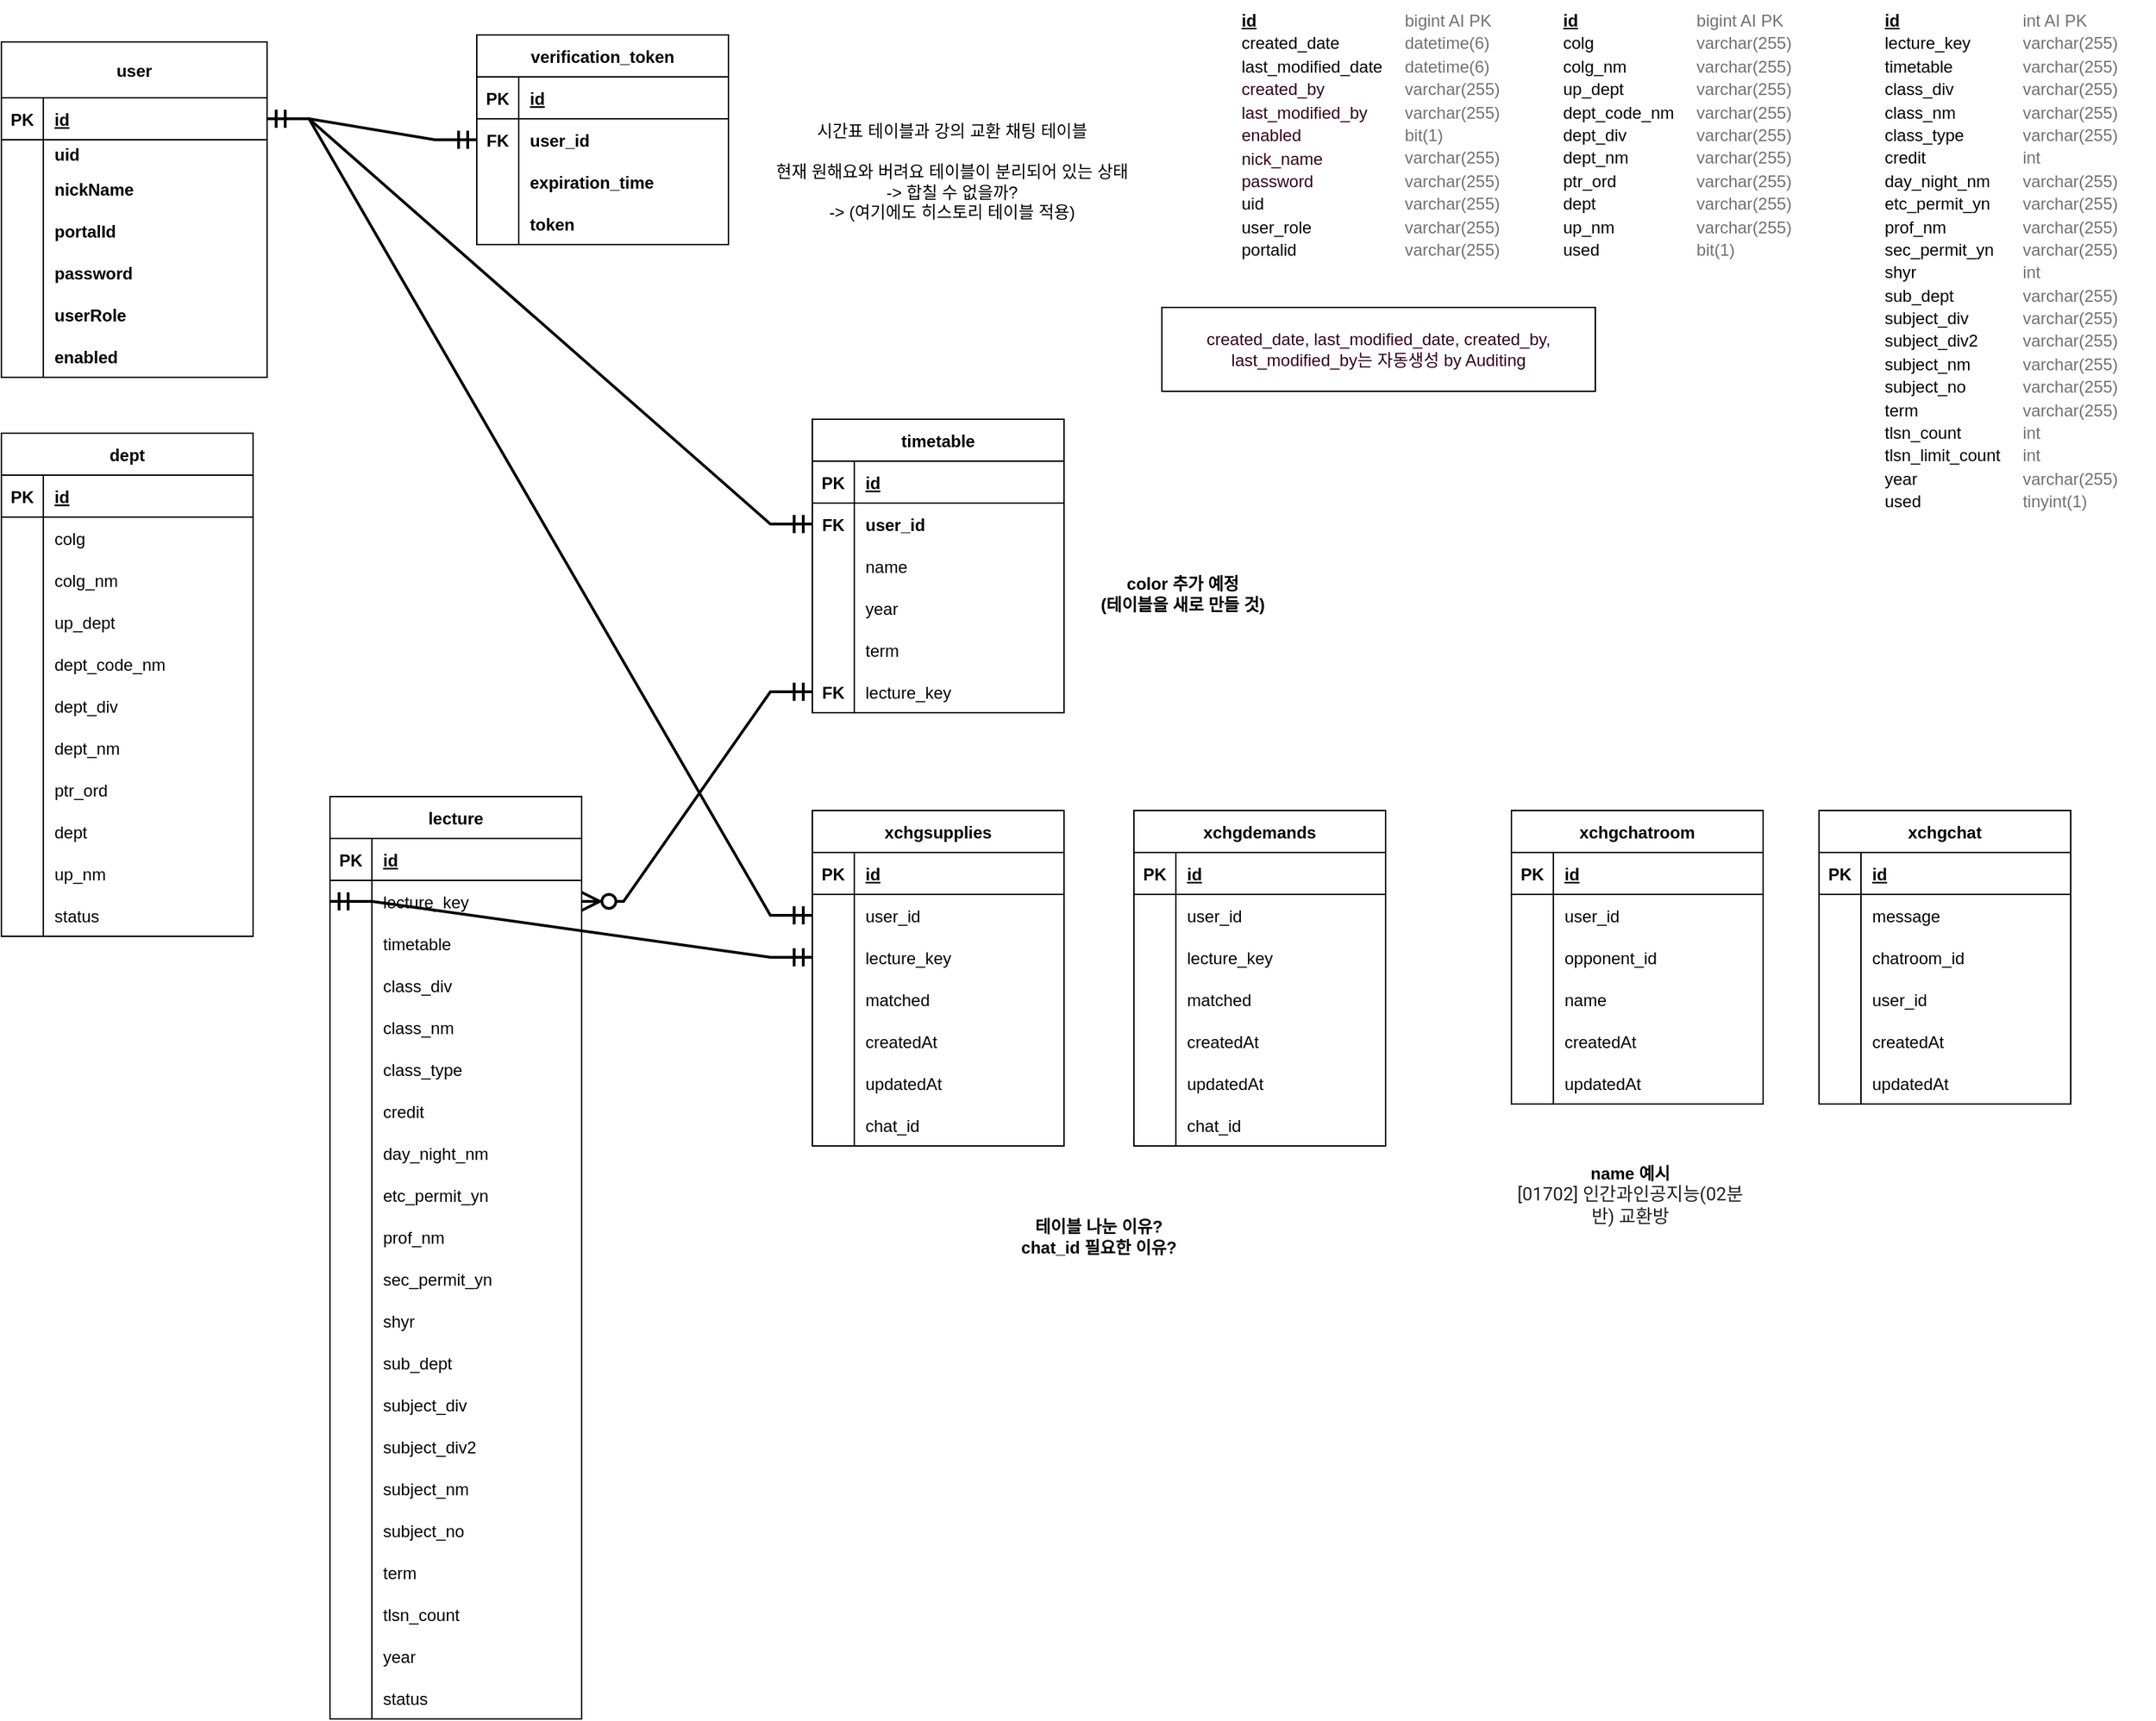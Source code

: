 <mxfile version="20.1.4" type="github">
  <diagram id="R2lEEEUBdFMjLlhIrx00" name="Page-1">
    <mxGraphModel dx="946" dy="623" grid="1" gridSize="10" guides="1" tooltips="1" connect="1" arrows="1" fold="1" page="1" pageScale="1" pageWidth="850" pageHeight="1100" math="0" shadow="0" extFonts="Permanent Marker^https://fonts.googleapis.com/css?family=Permanent+Marker">
      <root>
        <mxCell id="0" />
        <mxCell id="1" parent="0" />
        <mxCell id="9zXpYR20JIMgWuP8A2rQ-1" value="user" style="shape=table;startSize=40;container=1;collapsible=1;childLayout=tableLayout;fixedRows=1;rowLines=0;fontStyle=1;align=center;resizeLast=1;" parent="1" vertex="1">
          <mxGeometry x="100" y="70" width="190" height="240" as="geometry" />
        </mxCell>
        <mxCell id="9zXpYR20JIMgWuP8A2rQ-2" value="" style="shape=tableRow;horizontal=0;startSize=0;swimlaneHead=0;swimlaneBody=0;fillColor=none;collapsible=0;dropTarget=0;points=[[0,0.5],[1,0.5]];portConstraint=eastwest;top=0;left=0;right=0;bottom=1;" parent="9zXpYR20JIMgWuP8A2rQ-1" vertex="1">
          <mxGeometry y="40" width="190" height="30" as="geometry" />
        </mxCell>
        <mxCell id="9zXpYR20JIMgWuP8A2rQ-3" value="PK" style="shape=partialRectangle;connectable=0;fillColor=none;top=0;left=0;bottom=0;right=0;fontStyle=1;overflow=hidden;" parent="9zXpYR20JIMgWuP8A2rQ-2" vertex="1">
          <mxGeometry width="30" height="30" as="geometry">
            <mxRectangle width="30" height="30" as="alternateBounds" />
          </mxGeometry>
        </mxCell>
        <mxCell id="9zXpYR20JIMgWuP8A2rQ-4" value="id" style="shape=partialRectangle;connectable=0;fillColor=none;top=0;left=0;bottom=0;right=0;align=left;spacingLeft=6;fontStyle=5;overflow=hidden;" parent="9zXpYR20JIMgWuP8A2rQ-2" vertex="1">
          <mxGeometry x="30" width="160" height="30" as="geometry">
            <mxRectangle width="160" height="30" as="alternateBounds" />
          </mxGeometry>
        </mxCell>
        <mxCell id="9zXpYR20JIMgWuP8A2rQ-5" value="" style="shape=tableRow;horizontal=0;startSize=0;swimlaneHead=0;swimlaneBody=0;fillColor=none;collapsible=0;dropTarget=0;points=[[0,0.5],[1,0.5]];portConstraint=eastwest;top=0;left=0;right=0;bottom=0;" parent="9zXpYR20JIMgWuP8A2rQ-1" vertex="1">
          <mxGeometry y="70" width="190" height="20" as="geometry" />
        </mxCell>
        <mxCell id="9zXpYR20JIMgWuP8A2rQ-6" value="" style="shape=partialRectangle;connectable=0;fillColor=none;top=0;left=0;bottom=0;right=0;editable=1;overflow=hidden;" parent="9zXpYR20JIMgWuP8A2rQ-5" vertex="1">
          <mxGeometry width="30" height="20" as="geometry">
            <mxRectangle width="30" height="20" as="alternateBounds" />
          </mxGeometry>
        </mxCell>
        <mxCell id="9zXpYR20JIMgWuP8A2rQ-7" value="uid" style="shape=partialRectangle;connectable=0;fillColor=none;top=0;left=0;bottom=0;right=0;align=left;spacingLeft=6;overflow=hidden;fontStyle=1" parent="9zXpYR20JIMgWuP8A2rQ-5" vertex="1">
          <mxGeometry x="30" width="160" height="20" as="geometry">
            <mxRectangle width="160" height="20" as="alternateBounds" />
          </mxGeometry>
        </mxCell>
        <mxCell id="9zXpYR20JIMgWuP8A2rQ-8" value="" style="shape=tableRow;horizontal=0;startSize=0;swimlaneHead=0;swimlaneBody=0;fillColor=none;collapsible=0;dropTarget=0;points=[[0,0.5],[1,0.5]];portConstraint=eastwest;top=0;left=0;right=0;bottom=0;" parent="9zXpYR20JIMgWuP8A2rQ-1" vertex="1">
          <mxGeometry y="90" width="190" height="30" as="geometry" />
        </mxCell>
        <mxCell id="9zXpYR20JIMgWuP8A2rQ-9" value="" style="shape=partialRectangle;connectable=0;fillColor=none;top=0;left=0;bottom=0;right=0;editable=1;overflow=hidden;" parent="9zXpYR20JIMgWuP8A2rQ-8" vertex="1">
          <mxGeometry width="30" height="30" as="geometry">
            <mxRectangle width="30" height="30" as="alternateBounds" />
          </mxGeometry>
        </mxCell>
        <mxCell id="9zXpYR20JIMgWuP8A2rQ-10" value="nickName" style="shape=partialRectangle;connectable=0;fillColor=none;top=0;left=0;bottom=0;right=0;align=left;spacingLeft=6;overflow=hidden;fontStyle=1" parent="9zXpYR20JIMgWuP8A2rQ-8" vertex="1">
          <mxGeometry x="30" width="160" height="30" as="geometry">
            <mxRectangle width="160" height="30" as="alternateBounds" />
          </mxGeometry>
        </mxCell>
        <mxCell id="9zXpYR20JIMgWuP8A2rQ-11" value="" style="shape=tableRow;horizontal=0;startSize=0;swimlaneHead=0;swimlaneBody=0;fillColor=none;collapsible=0;dropTarget=0;points=[[0,0.5],[1,0.5]];portConstraint=eastwest;top=0;left=0;right=0;bottom=0;" parent="9zXpYR20JIMgWuP8A2rQ-1" vertex="1">
          <mxGeometry y="120" width="190" height="30" as="geometry" />
        </mxCell>
        <mxCell id="9zXpYR20JIMgWuP8A2rQ-12" value="" style="shape=partialRectangle;connectable=0;fillColor=none;top=0;left=0;bottom=0;right=0;editable=1;overflow=hidden;" parent="9zXpYR20JIMgWuP8A2rQ-11" vertex="1">
          <mxGeometry width="30" height="30" as="geometry">
            <mxRectangle width="30" height="30" as="alternateBounds" />
          </mxGeometry>
        </mxCell>
        <mxCell id="9zXpYR20JIMgWuP8A2rQ-13" value="portalId" style="shape=partialRectangle;connectable=0;fillColor=none;top=0;left=0;bottom=0;right=0;align=left;spacingLeft=6;overflow=hidden;fontStyle=1" parent="9zXpYR20JIMgWuP8A2rQ-11" vertex="1">
          <mxGeometry x="30" width="160" height="30" as="geometry">
            <mxRectangle width="160" height="30" as="alternateBounds" />
          </mxGeometry>
        </mxCell>
        <mxCell id="9zXpYR20JIMgWuP8A2rQ-27" value="" style="shape=tableRow;horizontal=0;startSize=0;swimlaneHead=0;swimlaneBody=0;fillColor=none;collapsible=0;dropTarget=0;points=[[0,0.5],[1,0.5]];portConstraint=eastwest;top=0;left=0;right=0;bottom=0;" parent="9zXpYR20JIMgWuP8A2rQ-1" vertex="1">
          <mxGeometry y="150" width="190" height="30" as="geometry" />
        </mxCell>
        <mxCell id="9zXpYR20JIMgWuP8A2rQ-28" value="" style="shape=partialRectangle;connectable=0;fillColor=none;top=0;left=0;bottom=0;right=0;editable=1;overflow=hidden;" parent="9zXpYR20JIMgWuP8A2rQ-27" vertex="1">
          <mxGeometry width="30" height="30" as="geometry">
            <mxRectangle width="30" height="30" as="alternateBounds" />
          </mxGeometry>
        </mxCell>
        <mxCell id="9zXpYR20JIMgWuP8A2rQ-29" value="password" style="shape=partialRectangle;connectable=0;fillColor=none;top=0;left=0;bottom=0;right=0;align=left;spacingLeft=6;overflow=hidden;fontStyle=1" parent="9zXpYR20JIMgWuP8A2rQ-27" vertex="1">
          <mxGeometry x="30" width="160" height="30" as="geometry">
            <mxRectangle width="160" height="30" as="alternateBounds" />
          </mxGeometry>
        </mxCell>
        <mxCell id="9zXpYR20JIMgWuP8A2rQ-30" value="" style="shape=tableRow;horizontal=0;startSize=0;swimlaneHead=0;swimlaneBody=0;fillColor=none;collapsible=0;dropTarget=0;points=[[0,0.5],[1,0.5]];portConstraint=eastwest;top=0;left=0;right=0;bottom=0;" parent="9zXpYR20JIMgWuP8A2rQ-1" vertex="1">
          <mxGeometry y="180" width="190" height="30" as="geometry" />
        </mxCell>
        <mxCell id="9zXpYR20JIMgWuP8A2rQ-31" value="" style="shape=partialRectangle;connectable=0;fillColor=none;top=0;left=0;bottom=0;right=0;editable=1;overflow=hidden;" parent="9zXpYR20JIMgWuP8A2rQ-30" vertex="1">
          <mxGeometry width="30" height="30" as="geometry">
            <mxRectangle width="30" height="30" as="alternateBounds" />
          </mxGeometry>
        </mxCell>
        <mxCell id="9zXpYR20JIMgWuP8A2rQ-32" value="userRole" style="shape=partialRectangle;connectable=0;fillColor=none;top=0;left=0;bottom=0;right=0;align=left;spacingLeft=6;overflow=hidden;fontStyle=1" parent="9zXpYR20JIMgWuP8A2rQ-30" vertex="1">
          <mxGeometry x="30" width="160" height="30" as="geometry">
            <mxRectangle width="160" height="30" as="alternateBounds" />
          </mxGeometry>
        </mxCell>
        <mxCell id="9zXpYR20JIMgWuP8A2rQ-14" value="verification_token" style="shape=table;startSize=30;container=1;collapsible=1;childLayout=tableLayout;fixedRows=1;rowLines=0;fontStyle=1;align=center;resizeLast=1;" parent="1" vertex="1">
          <mxGeometry x="440" y="65" width="180" height="150" as="geometry" />
        </mxCell>
        <mxCell id="9zXpYR20JIMgWuP8A2rQ-15" value="" style="shape=tableRow;horizontal=0;startSize=0;swimlaneHead=0;swimlaneBody=0;fillColor=none;collapsible=0;dropTarget=0;points=[[0,0.5],[1,0.5]];portConstraint=eastwest;top=0;left=0;right=0;bottom=1;" parent="9zXpYR20JIMgWuP8A2rQ-14" vertex="1">
          <mxGeometry y="30" width="180" height="30" as="geometry" />
        </mxCell>
        <mxCell id="9zXpYR20JIMgWuP8A2rQ-16" value="PK" style="shape=partialRectangle;connectable=0;fillColor=none;top=0;left=0;bottom=0;right=0;fontStyle=1;overflow=hidden;" parent="9zXpYR20JIMgWuP8A2rQ-15" vertex="1">
          <mxGeometry width="30" height="30" as="geometry">
            <mxRectangle width="30" height="30" as="alternateBounds" />
          </mxGeometry>
        </mxCell>
        <mxCell id="9zXpYR20JIMgWuP8A2rQ-17" value="id" style="shape=partialRectangle;connectable=0;fillColor=none;top=0;left=0;bottom=0;right=0;align=left;spacingLeft=6;fontStyle=5;overflow=hidden;" parent="9zXpYR20JIMgWuP8A2rQ-15" vertex="1">
          <mxGeometry x="30" width="150" height="30" as="geometry">
            <mxRectangle width="150" height="30" as="alternateBounds" />
          </mxGeometry>
        </mxCell>
        <mxCell id="9zXpYR20JIMgWuP8A2rQ-18" value="" style="shape=tableRow;horizontal=0;startSize=0;swimlaneHead=0;swimlaneBody=0;fillColor=none;collapsible=0;dropTarget=0;points=[[0,0.5],[1,0.5]];portConstraint=eastwest;top=0;left=0;right=0;bottom=0;" parent="9zXpYR20JIMgWuP8A2rQ-14" vertex="1">
          <mxGeometry y="60" width="180" height="30" as="geometry" />
        </mxCell>
        <mxCell id="9zXpYR20JIMgWuP8A2rQ-19" value="FK" style="shape=partialRectangle;connectable=0;fillColor=none;top=0;left=0;bottom=0;right=0;editable=1;overflow=hidden;fontStyle=1" parent="9zXpYR20JIMgWuP8A2rQ-18" vertex="1">
          <mxGeometry width="30" height="30" as="geometry">
            <mxRectangle width="30" height="30" as="alternateBounds" />
          </mxGeometry>
        </mxCell>
        <mxCell id="9zXpYR20JIMgWuP8A2rQ-20" value="user_id" style="shape=partialRectangle;connectable=0;fillColor=none;top=0;left=0;bottom=0;right=0;align=left;spacingLeft=6;overflow=hidden;fontStyle=1" parent="9zXpYR20JIMgWuP8A2rQ-18" vertex="1">
          <mxGeometry x="30" width="150" height="30" as="geometry">
            <mxRectangle width="150" height="30" as="alternateBounds" />
          </mxGeometry>
        </mxCell>
        <mxCell id="9zXpYR20JIMgWuP8A2rQ-21" value="" style="shape=tableRow;horizontal=0;startSize=0;swimlaneHead=0;swimlaneBody=0;fillColor=none;collapsible=0;dropTarget=0;points=[[0,0.5],[1,0.5]];portConstraint=eastwest;top=0;left=0;right=0;bottom=0;" parent="9zXpYR20JIMgWuP8A2rQ-14" vertex="1">
          <mxGeometry y="90" width="180" height="30" as="geometry" />
        </mxCell>
        <mxCell id="9zXpYR20JIMgWuP8A2rQ-22" value="" style="shape=partialRectangle;connectable=0;fillColor=none;top=0;left=0;bottom=0;right=0;editable=1;overflow=hidden;" parent="9zXpYR20JIMgWuP8A2rQ-21" vertex="1">
          <mxGeometry width="30" height="30" as="geometry">
            <mxRectangle width="30" height="30" as="alternateBounds" />
          </mxGeometry>
        </mxCell>
        <mxCell id="9zXpYR20JIMgWuP8A2rQ-23" value="expiration_time" style="shape=partialRectangle;connectable=0;fillColor=none;top=0;left=0;bottom=0;right=0;align=left;spacingLeft=6;overflow=hidden;fontStyle=1" parent="9zXpYR20JIMgWuP8A2rQ-21" vertex="1">
          <mxGeometry x="30" width="150" height="30" as="geometry">
            <mxRectangle width="150" height="30" as="alternateBounds" />
          </mxGeometry>
        </mxCell>
        <mxCell id="9zXpYR20JIMgWuP8A2rQ-24" value="" style="shape=tableRow;horizontal=0;startSize=0;swimlaneHead=0;swimlaneBody=0;fillColor=none;collapsible=0;dropTarget=0;points=[[0,0.5],[1,0.5]];portConstraint=eastwest;top=0;left=0;right=0;bottom=0;" parent="9zXpYR20JIMgWuP8A2rQ-14" vertex="1">
          <mxGeometry y="120" width="180" height="30" as="geometry" />
        </mxCell>
        <mxCell id="9zXpYR20JIMgWuP8A2rQ-25" value="" style="shape=partialRectangle;connectable=0;fillColor=none;top=0;left=0;bottom=0;right=0;editable=1;overflow=hidden;" parent="9zXpYR20JIMgWuP8A2rQ-24" vertex="1">
          <mxGeometry width="30" height="30" as="geometry">
            <mxRectangle width="30" height="30" as="alternateBounds" />
          </mxGeometry>
        </mxCell>
        <mxCell id="9zXpYR20JIMgWuP8A2rQ-26" value="token" style="shape=partialRectangle;connectable=0;fillColor=none;top=0;left=0;bottom=0;right=0;align=left;spacingLeft=6;overflow=hidden;fontStyle=1" parent="9zXpYR20JIMgWuP8A2rQ-24" vertex="1">
          <mxGeometry x="30" width="150" height="30" as="geometry">
            <mxRectangle width="150" height="30" as="alternateBounds" />
          </mxGeometry>
        </mxCell>
        <mxCell id="9zXpYR20JIMgWuP8A2rQ-36" value="" style="edgeStyle=entityRelationEdgeStyle;fontSize=12;html=1;endArrow=ERmandOne;rounded=0;entryX=0;entryY=0.5;entryDx=0;entryDy=0;exitX=1;exitY=0.5;exitDx=0;exitDy=0;endSize=10;startSize=10;fontStyle=0;strokeWidth=2;startArrow=ERmandOne;startFill=0;" parent="1" source="9zXpYR20JIMgWuP8A2rQ-2" target="9zXpYR20JIMgWuP8A2rQ-18" edge="1">
          <mxGeometry width="100" height="100" relative="1" as="geometry">
            <mxPoint x="305" y="270" as="sourcePoint" />
            <mxPoint x="405" y="170" as="targetPoint" />
          </mxGeometry>
        </mxCell>
        <mxCell id="9zXpYR20JIMgWuP8A2rQ-37" value="&lt;b&gt;&lt;/b&gt;&lt;table style=&quot;border-left-style: none; border-top-style: none; border-right-style: none; border-bottom-style: none; border-collapse: collapse;&quot;&gt;&lt;tbody&gt;&lt;tr&gt;&lt;td style=&quot;border-left-style: none; border-top-style: none; border-right-style: none; border-bottom-style: none; padding-left: 15px;&quot;&gt;&lt;b&gt;&lt;u&gt;id&lt;/u&gt;&lt;/b&gt;&lt;/td&gt;&lt;td style=&quot;border-left-style: none; border-top-style: none; border-right-style: none; border-bottom-style: none; padding-left: 15px;&quot;&gt;&lt;font color=&quot;#717171&quot;&gt;bigint AI PK&lt;/font&gt;&lt;/td&gt;&lt;/tr&gt;&lt;tr&gt;&lt;td style=&quot;border-left-style: none; border-top-style: none; border-right-style: none; border-bottom-style: none; padding-left: 15px;&quot;&gt;colg&lt;/td&gt;&lt;td style=&quot;border-left-style: none; border-top-style: none; border-right-style: none; border-bottom-style: none; padding-left: 15px;&quot;&gt;&lt;font color=&quot;#717171&quot;&gt;varchar(255)&lt;/font&gt;&lt;/td&gt;&lt;/tr&gt;&lt;tr&gt;&lt;td style=&quot;border-left-style: none; border-top-style: none; border-right-style: none; border-bottom-style: none; padding-left: 15px;&quot;&gt;colg_nm&lt;/td&gt;&lt;td style=&quot;border-left-style: none; border-top-style: none; border-right-style: none; border-bottom-style: none; padding-left: 15px;&quot;&gt;&lt;font color=&quot;#717171&quot;&gt;varchar(255)&lt;/font&gt;&lt;/td&gt;&lt;/tr&gt;&lt;tr&gt;&lt;td style=&quot;border-left-style: none; border-top-style: none; border-right-style: none; border-bottom-style: none; padding-left: 15px;&quot;&gt;up_dept&lt;/td&gt;&lt;td style=&quot;border-left-style: none; border-top-style: none; border-right-style: none; border-bottom-style: none; padding-left: 15px;&quot;&gt;&lt;font color=&quot;#717171&quot;&gt;varchar(255)&lt;/font&gt;&lt;/td&gt;&lt;/tr&gt;&lt;tr&gt;&lt;td style=&quot;border-left-style: none; border-top-style: none; border-right-style: none; border-bottom-style: none; padding-left: 15px;&quot;&gt;dept_code_nm&lt;/td&gt;&lt;td style=&quot;border-left-style: none; border-top-style: none; border-right-style: none; border-bottom-style: none; padding-left: 15px;&quot;&gt;&lt;font color=&quot;#717171&quot;&gt;varchar(255)&lt;/font&gt;&lt;/td&gt;&lt;/tr&gt;&lt;tr&gt;&lt;td style=&quot;border-left-style: none; border-top-style: none; border-right-style: none; border-bottom-style: none; padding-left: 15px;&quot;&gt;dept_div&lt;/td&gt;&lt;td style=&quot;border-left-style: none; border-top-style: none; border-right-style: none; border-bottom-style: none; padding-left: 15px;&quot;&gt;&lt;font color=&quot;#717171&quot;&gt;varchar(255)&lt;/font&gt;&lt;/td&gt;&lt;/tr&gt;&lt;tr&gt;&lt;td style=&quot;border-left-style: none; border-top-style: none; border-right-style: none; border-bottom-style: none; padding-left: 15px;&quot;&gt;dept_nm&lt;/td&gt;&lt;td style=&quot;border-left-style: none; border-top-style: none; border-right-style: none; border-bottom-style: none; padding-left: 15px;&quot;&gt;&lt;font color=&quot;#717171&quot;&gt;varchar(255)&lt;/font&gt;&lt;/td&gt;&lt;/tr&gt;&lt;tr&gt;&lt;td style=&quot;border-left-style: none; border-top-style: none; border-right-style: none; border-bottom-style: none; padding-left: 15px;&quot;&gt;ptr_ord&lt;/td&gt;&lt;td style=&quot;border-left-style: none; border-top-style: none; border-right-style: none; border-bottom-style: none; padding-left: 15px;&quot;&gt;&lt;font color=&quot;#717171&quot;&gt;varchar(255)&lt;/font&gt;&lt;/td&gt;&lt;/tr&gt;&lt;tr&gt;&lt;td style=&quot;border-left-style: none; border-top-style: none; border-right-style: none; border-bottom-style: none; padding-left: 15px;&quot;&gt;dept&lt;/td&gt;&lt;td style=&quot;border-left-style: none; border-top-style: none; border-right-style: none; border-bottom-style: none; padding-left: 15px;&quot;&gt;&lt;font color=&quot;#717171&quot;&gt;varchar(255)&lt;/font&gt;&lt;/td&gt;&lt;/tr&gt;&lt;tr&gt;&lt;td style=&quot;border-left-style: none; border-top-style: none; border-right-style: none; border-bottom-style: none; padding-left: 15px;&quot;&gt;up_nm&lt;/td&gt;&lt;td style=&quot;border-left-style: none; border-top-style: none; border-right-style: none; border-bottom-style: none; padding-left: 15px;&quot;&gt;&lt;font color=&quot;#717171&quot;&gt;varchar(255)&lt;/font&gt;&lt;/td&gt;&lt;/tr&gt;&lt;tr&gt;&lt;td style=&quot;border-left-style: none; border-top-style: none; border-right-style: none; border-bottom-style: none; padding-left: 15px;&quot;&gt;used&lt;/td&gt;&lt;td style=&quot;border-left-style: none; border-top-style: none; border-right-style: none; border-bottom-style: none; padding-left: 15px;&quot;&gt;&lt;font color=&quot;#717171&quot;&gt;bit(1)&lt;/font&gt;&lt;/td&gt;&lt;/tr&gt;&lt;/tbody&gt;&lt;/table&gt;" style="text;whiteSpace=wrap;html=1;" parent="1" vertex="1">
          <mxGeometry x="1200" y="40" width="195" height="200" as="geometry" />
        </mxCell>
        <mxCell id="9zXpYR20JIMgWuP8A2rQ-38" value="&lt;table style=&quot;border-left-style: none; border-top-style: none; border-right-style: none; border-bottom-style: none; border-collapse: collapse;&quot;&gt;&lt;tbody&gt;&lt;tr&gt;&lt;td style=&quot;border-left-style: none; border-top-style: none; border-right-style: none; border-bottom-style: none; padding-left: 15px;&quot;&gt;&lt;b&gt;&lt;u&gt;id&lt;/u&gt;&lt;/b&gt;&lt;/td&gt;&lt;td style=&quot;border-left-style: none; border-top-style: none; border-right-style: none; border-bottom-style: none; padding-left: 15px;&quot;&gt;&lt;font color=&quot;#717171&quot;&gt;int AI PK&lt;/font&gt;&lt;/td&gt;&lt;/tr&gt;&lt;tr&gt;&lt;td style=&quot;border-left-style: none; border-top-style: none; border-right-style: none; border-bottom-style: none; padding-left: 15px;&quot;&gt;lecture_key&lt;/td&gt;&lt;td style=&quot;border-left-style: none; border-top-style: none; border-right-style: none; border-bottom-style: none; padding-left: 15px;&quot;&gt;&lt;font color=&quot;#717171&quot;&gt;varchar(255)&lt;/font&gt;&lt;/td&gt;&lt;/tr&gt;&lt;tr&gt;&lt;td style=&quot;border-left-style: none; border-top-style: none; border-right-style: none; border-bottom-style: none; padding-left: 15px;&quot;&gt;timetable&lt;/td&gt;&lt;td style=&quot;border-left-style: none; border-top-style: none; border-right-style: none; border-bottom-style: none; padding-left: 15px;&quot;&gt;&lt;font color=&quot;#717171&quot;&gt;varchar(255)&lt;/font&gt;&lt;/td&gt;&lt;/tr&gt;&lt;tr&gt;&lt;td style=&quot;border-left-style: none; border-top-style: none; border-right-style: none; border-bottom-style: none; padding-left: 15px;&quot;&gt;class_div&lt;/td&gt;&lt;td style=&quot;border-left-style: none; border-top-style: none; border-right-style: none; border-bottom-style: none; padding-left: 15px;&quot;&gt;&lt;font color=&quot;#717171&quot;&gt;varchar(255)&lt;/font&gt;&lt;/td&gt;&lt;/tr&gt;&lt;tr&gt;&lt;td style=&quot;border-left-style: none; border-top-style: none; border-right-style: none; border-bottom-style: none; padding-left: 15px;&quot;&gt;class_nm&lt;/td&gt;&lt;td style=&quot;border-left-style: none; border-top-style: none; border-right-style: none; border-bottom-style: none; padding-left: 15px;&quot;&gt;&lt;font color=&quot;#717171&quot;&gt;varchar(255)&lt;/font&gt;&lt;/td&gt;&lt;/tr&gt;&lt;tr&gt;&lt;td style=&quot;border-left-style: none; border-top-style: none; border-right-style: none; border-bottom-style: none; padding-left: 15px;&quot;&gt;class_type&lt;/td&gt;&lt;td style=&quot;border-left-style: none; border-top-style: none; border-right-style: none; border-bottom-style: none; padding-left: 15px;&quot;&gt;&lt;font color=&quot;#717171&quot;&gt;varchar(255)&lt;/font&gt;&lt;/td&gt;&lt;/tr&gt;&lt;tr&gt;&lt;td style=&quot;border-left-style: none; border-top-style: none; border-right-style: none; border-bottom-style: none; padding-left: 15px;&quot;&gt;credit&lt;/td&gt;&lt;td style=&quot;border-left-style: none; border-top-style: none; border-right-style: none; border-bottom-style: none; padding-left: 15px;&quot;&gt;&lt;font color=&quot;#717171&quot;&gt;int&lt;/font&gt;&lt;/td&gt;&lt;/tr&gt;&lt;tr&gt;&lt;td style=&quot;border-left-style: none; border-top-style: none; border-right-style: none; border-bottom-style: none; padding-left: 15px;&quot;&gt;day_night_nm&lt;/td&gt;&lt;td style=&quot;border-left-style: none; border-top-style: none; border-right-style: none; border-bottom-style: none; padding-left: 15px;&quot;&gt;&lt;font color=&quot;#717171&quot;&gt;varchar(255)&lt;/font&gt;&lt;/td&gt;&lt;/tr&gt;&lt;tr&gt;&lt;td style=&quot;border-left-style: none; border-top-style: none; border-right-style: none; border-bottom-style: none; padding-left: 15px;&quot;&gt;etc_permit_yn&lt;/td&gt;&lt;td style=&quot;border-left-style: none; border-top-style: none; border-right-style: none; border-bottom-style: none; padding-left: 15px;&quot;&gt;&lt;font color=&quot;#717171&quot;&gt;varchar(255)&lt;/font&gt;&lt;/td&gt;&lt;/tr&gt;&lt;tr&gt;&lt;td style=&quot;border-left-style: none; border-top-style: none; border-right-style: none; border-bottom-style: none; padding-left: 15px;&quot;&gt;prof_nm&lt;/td&gt;&lt;td style=&quot;border-left-style: none; border-top-style: none; border-right-style: none; border-bottom-style: none; padding-left: 15px;&quot;&gt;&lt;font color=&quot;#717171&quot;&gt;varchar(255)&lt;/font&gt;&lt;/td&gt;&lt;/tr&gt;&lt;tr&gt;&lt;td style=&quot;border-left-style: none; border-top-style: none; border-right-style: none; border-bottom-style: none; padding-left: 15px;&quot;&gt;sec_permit_yn&lt;/td&gt;&lt;td style=&quot;border-left-style: none; border-top-style: none; border-right-style: none; border-bottom-style: none; padding-left: 15px;&quot;&gt;&lt;font color=&quot;#717171&quot;&gt;varchar(255)&lt;/font&gt;&lt;/td&gt;&lt;/tr&gt;&lt;tr&gt;&lt;td style=&quot;border-left-style: none; border-top-style: none; border-right-style: none; border-bottom-style: none; padding-left: 15px;&quot;&gt;shyr&lt;/td&gt;&lt;td style=&quot;border-left-style: none; border-top-style: none; border-right-style: none; border-bottom-style: none; padding-left: 15px;&quot;&gt;&lt;font color=&quot;#717171&quot;&gt;int&lt;/font&gt;&lt;/td&gt;&lt;/tr&gt;&lt;tr&gt;&lt;td style=&quot;border-left-style: none; border-top-style: none; border-right-style: none; border-bottom-style: none; padding-left: 15px;&quot;&gt;sub_dept&lt;/td&gt;&lt;td style=&quot;border-left-style: none; border-top-style: none; border-right-style: none; border-bottom-style: none; padding-left: 15px;&quot;&gt;&lt;font color=&quot;#717171&quot;&gt;varchar(255)&lt;/font&gt;&lt;/td&gt;&lt;/tr&gt;&lt;tr&gt;&lt;td style=&quot;border-left-style: none; border-top-style: none; border-right-style: none; border-bottom-style: none; padding-left: 15px;&quot;&gt;subject_div&lt;/td&gt;&lt;td style=&quot;border-left-style: none; border-top-style: none; border-right-style: none; border-bottom-style: none; padding-left: 15px;&quot;&gt;&lt;font color=&quot;#717171&quot;&gt;varchar(255)&lt;/font&gt;&lt;/td&gt;&lt;/tr&gt;&lt;tr&gt;&lt;td style=&quot;border-left-style: none; border-top-style: none; border-right-style: none; border-bottom-style: none; padding-left: 15px;&quot;&gt;subject_div2&lt;/td&gt;&lt;td style=&quot;border-left-style: none; border-top-style: none; border-right-style: none; border-bottom-style: none; padding-left: 15px;&quot;&gt;&lt;font color=&quot;#717171&quot;&gt;varchar(255)&lt;/font&gt;&lt;/td&gt;&lt;/tr&gt;&lt;tr&gt;&lt;td style=&quot;border-left-style: none; border-top-style: none; border-right-style: none; border-bottom-style: none; padding-left: 15px;&quot;&gt;subject_nm&lt;/td&gt;&lt;td style=&quot;border-left-style: none; border-top-style: none; border-right-style: none; border-bottom-style: none; padding-left: 15px;&quot;&gt;&lt;font color=&quot;#717171&quot;&gt;varchar(255)&lt;/font&gt;&lt;/td&gt;&lt;/tr&gt;&lt;tr&gt;&lt;td style=&quot;border-left-style: none; border-top-style: none; border-right-style: none; border-bottom-style: none; padding-left: 15px;&quot;&gt;subject_no&lt;/td&gt;&lt;td style=&quot;border-left-style: none; border-top-style: none; border-right-style: none; border-bottom-style: none; padding-left: 15px;&quot;&gt;&lt;font color=&quot;#717171&quot;&gt;varchar(255)&lt;/font&gt;&lt;/td&gt;&lt;/tr&gt;&lt;tr&gt;&lt;td style=&quot;border-left-style: none; border-top-style: none; border-right-style: none; border-bottom-style: none; padding-left: 15px;&quot;&gt;term&lt;/td&gt;&lt;td style=&quot;border-left-style: none; border-top-style: none; border-right-style: none; border-bottom-style: none; padding-left: 15px;&quot;&gt;&lt;font color=&quot;#717171&quot;&gt;varchar(255)&lt;/font&gt;&lt;/td&gt;&lt;/tr&gt;&lt;tr&gt;&lt;td style=&quot;border-left-style: none; border-top-style: none; border-right-style: none; border-bottom-style: none; padding-left: 15px;&quot;&gt;tlsn_count&lt;/td&gt;&lt;td style=&quot;border-left-style: none; border-top-style: none; border-right-style: none; border-bottom-style: none; padding-left: 15px;&quot;&gt;&lt;font color=&quot;#717171&quot;&gt;int&lt;/font&gt;&lt;/td&gt;&lt;/tr&gt;&lt;tr&gt;&lt;td style=&quot;border-left-style: none; border-top-style: none; border-right-style: none; border-bottom-style: none; padding-left: 15px;&quot;&gt;tlsn_limit_count&lt;/td&gt;&lt;td style=&quot;border-left-style: none; border-top-style: none; border-right-style: none; border-bottom-style: none; padding-left: 15px;&quot;&gt;&lt;font color=&quot;#717171&quot;&gt;int&lt;/font&gt;&lt;/td&gt;&lt;/tr&gt;&lt;tr&gt;&lt;td style=&quot;border-left-style: none; border-top-style: none; border-right-style: none; border-bottom-style: none; padding-left: 15px;&quot;&gt;year&lt;/td&gt;&lt;td style=&quot;border-left-style: none; border-top-style: none; border-right-style: none; border-bottom-style: none; padding-left: 15px;&quot;&gt;&lt;font color=&quot;#717171&quot;&gt;varchar(255)&lt;/font&gt;&lt;/td&gt;&lt;/tr&gt;&lt;tr&gt;&lt;td style=&quot;border-left-style: none; border-top-style: none; border-right-style: none; border-bottom-style: none; padding-left: 15px;&quot;&gt;used&lt;/td&gt;&lt;td style=&quot;border-left-style: none; border-top-style: none; border-right-style: none; border-bottom-style: none; padding-left: 15px;&quot;&gt;&lt;font color=&quot;#717171&quot;&gt;tinyint(1)&lt;/font&gt;&lt;/td&gt;&lt;/tr&gt;&lt;/tbody&gt;&lt;/table&gt;" style="text;whiteSpace=wrap;html=1;" parent="1" vertex="1">
          <mxGeometry x="1430" y="40" width="210" height="370" as="geometry" />
        </mxCell>
        <mxCell id="9zXpYR20JIMgWuP8A2rQ-40" value="dept" style="shape=table;startSize=30;container=1;collapsible=1;childLayout=tableLayout;fixedRows=1;rowLines=0;fontStyle=1;align=center;resizeLast=1;" parent="1" vertex="1">
          <mxGeometry x="100" y="350" width="180" height="360" as="geometry" />
        </mxCell>
        <mxCell id="9zXpYR20JIMgWuP8A2rQ-41" value="" style="shape=tableRow;horizontal=0;startSize=0;swimlaneHead=0;swimlaneBody=0;fillColor=none;collapsible=0;dropTarget=0;points=[[0,0.5],[1,0.5]];portConstraint=eastwest;top=0;left=0;right=0;bottom=1;" parent="9zXpYR20JIMgWuP8A2rQ-40" vertex="1">
          <mxGeometry y="30" width="180" height="30" as="geometry" />
        </mxCell>
        <mxCell id="9zXpYR20JIMgWuP8A2rQ-42" value="PK" style="shape=partialRectangle;connectable=0;fillColor=none;top=0;left=0;bottom=0;right=0;fontStyle=1;overflow=hidden;" parent="9zXpYR20JIMgWuP8A2rQ-41" vertex="1">
          <mxGeometry width="30" height="30" as="geometry">
            <mxRectangle width="30" height="30" as="alternateBounds" />
          </mxGeometry>
        </mxCell>
        <mxCell id="9zXpYR20JIMgWuP8A2rQ-43" value="id" style="shape=partialRectangle;connectable=0;fillColor=none;top=0;left=0;bottom=0;right=0;align=left;spacingLeft=6;fontStyle=5;overflow=hidden;" parent="9zXpYR20JIMgWuP8A2rQ-41" vertex="1">
          <mxGeometry x="30" width="150" height="30" as="geometry">
            <mxRectangle width="150" height="30" as="alternateBounds" />
          </mxGeometry>
        </mxCell>
        <mxCell id="9zXpYR20JIMgWuP8A2rQ-44" value="" style="shape=tableRow;horizontal=0;startSize=0;swimlaneHead=0;swimlaneBody=0;fillColor=none;collapsible=0;dropTarget=0;points=[[0,0.5],[1,0.5]];portConstraint=eastwest;top=0;left=0;right=0;bottom=0;" parent="9zXpYR20JIMgWuP8A2rQ-40" vertex="1">
          <mxGeometry y="60" width="180" height="30" as="geometry" />
        </mxCell>
        <mxCell id="9zXpYR20JIMgWuP8A2rQ-45" value="" style="shape=partialRectangle;connectable=0;fillColor=none;top=0;left=0;bottom=0;right=0;editable=1;overflow=hidden;" parent="9zXpYR20JIMgWuP8A2rQ-44" vertex="1">
          <mxGeometry width="30" height="30" as="geometry">
            <mxRectangle width="30" height="30" as="alternateBounds" />
          </mxGeometry>
        </mxCell>
        <mxCell id="9zXpYR20JIMgWuP8A2rQ-46" value="colg" style="shape=partialRectangle;connectable=0;fillColor=none;top=0;left=0;bottom=0;right=0;align=left;spacingLeft=6;overflow=hidden;" parent="9zXpYR20JIMgWuP8A2rQ-44" vertex="1">
          <mxGeometry x="30" width="150" height="30" as="geometry">
            <mxRectangle width="150" height="30" as="alternateBounds" />
          </mxGeometry>
        </mxCell>
        <mxCell id="9zXpYR20JIMgWuP8A2rQ-47" value="" style="shape=tableRow;horizontal=0;startSize=0;swimlaneHead=0;swimlaneBody=0;fillColor=none;collapsible=0;dropTarget=0;points=[[0,0.5],[1,0.5]];portConstraint=eastwest;top=0;left=0;right=0;bottom=0;" parent="9zXpYR20JIMgWuP8A2rQ-40" vertex="1">
          <mxGeometry y="90" width="180" height="30" as="geometry" />
        </mxCell>
        <mxCell id="9zXpYR20JIMgWuP8A2rQ-48" value="" style="shape=partialRectangle;connectable=0;fillColor=none;top=0;left=0;bottom=0;right=0;editable=1;overflow=hidden;" parent="9zXpYR20JIMgWuP8A2rQ-47" vertex="1">
          <mxGeometry width="30" height="30" as="geometry">
            <mxRectangle width="30" height="30" as="alternateBounds" />
          </mxGeometry>
        </mxCell>
        <mxCell id="9zXpYR20JIMgWuP8A2rQ-49" value="colg_nm" style="shape=partialRectangle;connectable=0;fillColor=none;top=0;left=0;bottom=0;right=0;align=left;spacingLeft=6;overflow=hidden;" parent="9zXpYR20JIMgWuP8A2rQ-47" vertex="1">
          <mxGeometry x="30" width="150" height="30" as="geometry">
            <mxRectangle width="150" height="30" as="alternateBounds" />
          </mxGeometry>
        </mxCell>
        <mxCell id="9zXpYR20JIMgWuP8A2rQ-50" value="" style="shape=tableRow;horizontal=0;startSize=0;swimlaneHead=0;swimlaneBody=0;fillColor=none;collapsible=0;dropTarget=0;points=[[0,0.5],[1,0.5]];portConstraint=eastwest;top=0;left=0;right=0;bottom=0;" parent="9zXpYR20JIMgWuP8A2rQ-40" vertex="1">
          <mxGeometry y="120" width="180" height="30" as="geometry" />
        </mxCell>
        <mxCell id="9zXpYR20JIMgWuP8A2rQ-51" value="" style="shape=partialRectangle;connectable=0;fillColor=none;top=0;left=0;bottom=0;right=0;editable=1;overflow=hidden;" parent="9zXpYR20JIMgWuP8A2rQ-50" vertex="1">
          <mxGeometry width="30" height="30" as="geometry">
            <mxRectangle width="30" height="30" as="alternateBounds" />
          </mxGeometry>
        </mxCell>
        <mxCell id="9zXpYR20JIMgWuP8A2rQ-52" value="up_dept" style="shape=partialRectangle;connectable=0;fillColor=none;top=0;left=0;bottom=0;right=0;align=left;spacingLeft=6;overflow=hidden;" parent="9zXpYR20JIMgWuP8A2rQ-50" vertex="1">
          <mxGeometry x="30" width="150" height="30" as="geometry">
            <mxRectangle width="150" height="30" as="alternateBounds" />
          </mxGeometry>
        </mxCell>
        <mxCell id="9zXpYR20JIMgWuP8A2rQ-53" value="" style="shape=tableRow;horizontal=0;startSize=0;swimlaneHead=0;swimlaneBody=0;fillColor=none;collapsible=0;dropTarget=0;points=[[0,0.5],[1,0.5]];portConstraint=eastwest;top=0;left=0;right=0;bottom=0;" parent="9zXpYR20JIMgWuP8A2rQ-40" vertex="1">
          <mxGeometry y="150" width="180" height="30" as="geometry" />
        </mxCell>
        <mxCell id="9zXpYR20JIMgWuP8A2rQ-54" value="" style="shape=partialRectangle;connectable=0;fillColor=none;top=0;left=0;bottom=0;right=0;editable=1;overflow=hidden;" parent="9zXpYR20JIMgWuP8A2rQ-53" vertex="1">
          <mxGeometry width="30" height="30" as="geometry">
            <mxRectangle width="30" height="30" as="alternateBounds" />
          </mxGeometry>
        </mxCell>
        <mxCell id="9zXpYR20JIMgWuP8A2rQ-55" value="dept_code_nm" style="shape=partialRectangle;connectable=0;fillColor=none;top=0;left=0;bottom=0;right=0;align=left;spacingLeft=6;overflow=hidden;" parent="9zXpYR20JIMgWuP8A2rQ-53" vertex="1">
          <mxGeometry x="30" width="150" height="30" as="geometry">
            <mxRectangle width="150" height="30" as="alternateBounds" />
          </mxGeometry>
        </mxCell>
        <mxCell id="9zXpYR20JIMgWuP8A2rQ-56" value="" style="shape=tableRow;horizontal=0;startSize=0;swimlaneHead=0;swimlaneBody=0;fillColor=none;collapsible=0;dropTarget=0;points=[[0,0.5],[1,0.5]];portConstraint=eastwest;top=0;left=0;right=0;bottom=0;" parent="9zXpYR20JIMgWuP8A2rQ-40" vertex="1">
          <mxGeometry y="180" width="180" height="30" as="geometry" />
        </mxCell>
        <mxCell id="9zXpYR20JIMgWuP8A2rQ-57" value="" style="shape=partialRectangle;connectable=0;fillColor=none;top=0;left=0;bottom=0;right=0;editable=1;overflow=hidden;" parent="9zXpYR20JIMgWuP8A2rQ-56" vertex="1">
          <mxGeometry width="30" height="30" as="geometry">
            <mxRectangle width="30" height="30" as="alternateBounds" />
          </mxGeometry>
        </mxCell>
        <mxCell id="9zXpYR20JIMgWuP8A2rQ-58" value="dept_div" style="shape=partialRectangle;connectable=0;fillColor=none;top=0;left=0;bottom=0;right=0;align=left;spacingLeft=6;overflow=hidden;" parent="9zXpYR20JIMgWuP8A2rQ-56" vertex="1">
          <mxGeometry x="30" width="150" height="30" as="geometry">
            <mxRectangle width="150" height="30" as="alternateBounds" />
          </mxGeometry>
        </mxCell>
        <mxCell id="9zXpYR20JIMgWuP8A2rQ-59" value="" style="shape=tableRow;horizontal=0;startSize=0;swimlaneHead=0;swimlaneBody=0;fillColor=none;collapsible=0;dropTarget=0;points=[[0,0.5],[1,0.5]];portConstraint=eastwest;top=0;left=0;right=0;bottom=0;" parent="9zXpYR20JIMgWuP8A2rQ-40" vertex="1">
          <mxGeometry y="210" width="180" height="30" as="geometry" />
        </mxCell>
        <mxCell id="9zXpYR20JIMgWuP8A2rQ-60" value="" style="shape=partialRectangle;connectable=0;fillColor=none;top=0;left=0;bottom=0;right=0;editable=1;overflow=hidden;" parent="9zXpYR20JIMgWuP8A2rQ-59" vertex="1">
          <mxGeometry width="30" height="30" as="geometry">
            <mxRectangle width="30" height="30" as="alternateBounds" />
          </mxGeometry>
        </mxCell>
        <mxCell id="9zXpYR20JIMgWuP8A2rQ-61" value="dept_nm" style="shape=partialRectangle;connectable=0;fillColor=none;top=0;left=0;bottom=0;right=0;align=left;spacingLeft=6;overflow=hidden;" parent="9zXpYR20JIMgWuP8A2rQ-59" vertex="1">
          <mxGeometry x="30" width="150" height="30" as="geometry">
            <mxRectangle width="150" height="30" as="alternateBounds" />
          </mxGeometry>
        </mxCell>
        <mxCell id="9zXpYR20JIMgWuP8A2rQ-62" value="" style="shape=tableRow;horizontal=0;startSize=0;swimlaneHead=0;swimlaneBody=0;fillColor=none;collapsible=0;dropTarget=0;points=[[0,0.5],[1,0.5]];portConstraint=eastwest;top=0;left=0;right=0;bottom=0;" parent="9zXpYR20JIMgWuP8A2rQ-40" vertex="1">
          <mxGeometry y="240" width="180" height="30" as="geometry" />
        </mxCell>
        <mxCell id="9zXpYR20JIMgWuP8A2rQ-63" value="" style="shape=partialRectangle;connectable=0;fillColor=none;top=0;left=0;bottom=0;right=0;editable=1;overflow=hidden;" parent="9zXpYR20JIMgWuP8A2rQ-62" vertex="1">
          <mxGeometry width="30" height="30" as="geometry">
            <mxRectangle width="30" height="30" as="alternateBounds" />
          </mxGeometry>
        </mxCell>
        <mxCell id="9zXpYR20JIMgWuP8A2rQ-64" value="ptr_ord" style="shape=partialRectangle;connectable=0;fillColor=none;top=0;left=0;bottom=0;right=0;align=left;spacingLeft=6;overflow=hidden;" parent="9zXpYR20JIMgWuP8A2rQ-62" vertex="1">
          <mxGeometry x="30" width="150" height="30" as="geometry">
            <mxRectangle width="150" height="30" as="alternateBounds" />
          </mxGeometry>
        </mxCell>
        <mxCell id="9zXpYR20JIMgWuP8A2rQ-65" value="" style="shape=tableRow;horizontal=0;startSize=0;swimlaneHead=0;swimlaneBody=0;fillColor=none;collapsible=0;dropTarget=0;points=[[0,0.5],[1,0.5]];portConstraint=eastwest;top=0;left=0;right=0;bottom=0;" parent="9zXpYR20JIMgWuP8A2rQ-40" vertex="1">
          <mxGeometry y="270" width="180" height="30" as="geometry" />
        </mxCell>
        <mxCell id="9zXpYR20JIMgWuP8A2rQ-66" value="" style="shape=partialRectangle;connectable=0;fillColor=none;top=0;left=0;bottom=0;right=0;editable=1;overflow=hidden;" parent="9zXpYR20JIMgWuP8A2rQ-65" vertex="1">
          <mxGeometry width="30" height="30" as="geometry">
            <mxRectangle width="30" height="30" as="alternateBounds" />
          </mxGeometry>
        </mxCell>
        <mxCell id="9zXpYR20JIMgWuP8A2rQ-67" value="dept" style="shape=partialRectangle;connectable=0;fillColor=none;top=0;left=0;bottom=0;right=0;align=left;spacingLeft=6;overflow=hidden;" parent="9zXpYR20JIMgWuP8A2rQ-65" vertex="1">
          <mxGeometry x="30" width="150" height="30" as="geometry">
            <mxRectangle width="150" height="30" as="alternateBounds" />
          </mxGeometry>
        </mxCell>
        <mxCell id="9zXpYR20JIMgWuP8A2rQ-68" value="" style="shape=tableRow;horizontal=0;startSize=0;swimlaneHead=0;swimlaneBody=0;fillColor=none;collapsible=0;dropTarget=0;points=[[0,0.5],[1,0.5]];portConstraint=eastwest;top=0;left=0;right=0;bottom=0;" parent="9zXpYR20JIMgWuP8A2rQ-40" vertex="1">
          <mxGeometry y="300" width="180" height="30" as="geometry" />
        </mxCell>
        <mxCell id="9zXpYR20JIMgWuP8A2rQ-69" value="" style="shape=partialRectangle;connectable=0;fillColor=none;top=0;left=0;bottom=0;right=0;editable=1;overflow=hidden;" parent="9zXpYR20JIMgWuP8A2rQ-68" vertex="1">
          <mxGeometry width="30" height="30" as="geometry">
            <mxRectangle width="30" height="30" as="alternateBounds" />
          </mxGeometry>
        </mxCell>
        <mxCell id="9zXpYR20JIMgWuP8A2rQ-70" value="up_nm" style="shape=partialRectangle;connectable=0;fillColor=none;top=0;left=0;bottom=0;right=0;align=left;spacingLeft=6;overflow=hidden;" parent="9zXpYR20JIMgWuP8A2rQ-68" vertex="1">
          <mxGeometry x="30" width="150" height="30" as="geometry">
            <mxRectangle width="150" height="30" as="alternateBounds" />
          </mxGeometry>
        </mxCell>
        <mxCell id="9zXpYR20JIMgWuP8A2rQ-71" value="" style="shape=tableRow;horizontal=0;startSize=0;swimlaneHead=0;swimlaneBody=0;fillColor=none;collapsible=0;dropTarget=0;points=[[0,0.5],[1,0.5]];portConstraint=eastwest;top=0;left=0;right=0;bottom=0;" parent="9zXpYR20JIMgWuP8A2rQ-40" vertex="1">
          <mxGeometry y="330" width="180" height="30" as="geometry" />
        </mxCell>
        <mxCell id="9zXpYR20JIMgWuP8A2rQ-72" value="" style="shape=partialRectangle;connectable=0;fillColor=none;top=0;left=0;bottom=0;right=0;editable=1;overflow=hidden;" parent="9zXpYR20JIMgWuP8A2rQ-71" vertex="1">
          <mxGeometry width="30" height="30" as="geometry">
            <mxRectangle width="30" height="30" as="alternateBounds" />
          </mxGeometry>
        </mxCell>
        <mxCell id="9zXpYR20JIMgWuP8A2rQ-73" value="status" style="shape=partialRectangle;connectable=0;fillColor=none;top=0;left=0;bottom=0;right=0;align=left;spacingLeft=6;overflow=hidden;" parent="9zXpYR20JIMgWuP8A2rQ-71" vertex="1">
          <mxGeometry x="30" width="150" height="30" as="geometry">
            <mxRectangle width="150" height="30" as="alternateBounds" />
          </mxGeometry>
        </mxCell>
        <mxCell id="9zXpYR20JIMgWuP8A2rQ-75" value="lecture" style="shape=table;startSize=30;container=1;collapsible=1;childLayout=tableLayout;fixedRows=1;rowLines=0;fontStyle=1;align=center;resizeLast=1;" parent="1" vertex="1">
          <mxGeometry x="335" y="610" width="180" height="660" as="geometry" />
        </mxCell>
        <mxCell id="9zXpYR20JIMgWuP8A2rQ-76" value="" style="shape=tableRow;horizontal=0;startSize=0;swimlaneHead=0;swimlaneBody=0;fillColor=none;collapsible=0;dropTarget=0;points=[[0,0.5],[1,0.5]];portConstraint=eastwest;top=0;left=0;right=0;bottom=1;" parent="9zXpYR20JIMgWuP8A2rQ-75" vertex="1">
          <mxGeometry y="30" width="180" height="30" as="geometry" />
        </mxCell>
        <mxCell id="9zXpYR20JIMgWuP8A2rQ-77" value="PK" style="shape=partialRectangle;connectable=0;fillColor=none;top=0;left=0;bottom=0;right=0;fontStyle=1;overflow=hidden;" parent="9zXpYR20JIMgWuP8A2rQ-76" vertex="1">
          <mxGeometry width="30" height="30" as="geometry">
            <mxRectangle width="30" height="30" as="alternateBounds" />
          </mxGeometry>
        </mxCell>
        <mxCell id="9zXpYR20JIMgWuP8A2rQ-78" value="id" style="shape=partialRectangle;connectable=0;fillColor=none;top=0;left=0;bottom=0;right=0;align=left;spacingLeft=6;fontStyle=5;overflow=hidden;" parent="9zXpYR20JIMgWuP8A2rQ-76" vertex="1">
          <mxGeometry x="30" width="150" height="30" as="geometry">
            <mxRectangle width="150" height="30" as="alternateBounds" />
          </mxGeometry>
        </mxCell>
        <mxCell id="9zXpYR20JIMgWuP8A2rQ-79" value="" style="shape=tableRow;horizontal=0;startSize=0;swimlaneHead=0;swimlaneBody=0;fillColor=none;collapsible=0;dropTarget=0;points=[[0,0.5],[1,0.5]];portConstraint=eastwest;top=0;left=0;right=0;bottom=0;" parent="9zXpYR20JIMgWuP8A2rQ-75" vertex="1">
          <mxGeometry y="60" width="180" height="30" as="geometry" />
        </mxCell>
        <mxCell id="9zXpYR20JIMgWuP8A2rQ-80" value="" style="shape=partialRectangle;connectable=0;fillColor=none;top=0;left=0;bottom=0;right=0;editable=1;overflow=hidden;" parent="9zXpYR20JIMgWuP8A2rQ-79" vertex="1">
          <mxGeometry width="30" height="30" as="geometry">
            <mxRectangle width="30" height="30" as="alternateBounds" />
          </mxGeometry>
        </mxCell>
        <mxCell id="9zXpYR20JIMgWuP8A2rQ-81" value="lecture_key" style="shape=partialRectangle;connectable=0;fillColor=none;top=0;left=0;bottom=0;right=0;align=left;spacingLeft=6;overflow=hidden;" parent="9zXpYR20JIMgWuP8A2rQ-79" vertex="1">
          <mxGeometry x="30" width="150" height="30" as="geometry">
            <mxRectangle width="150" height="30" as="alternateBounds" />
          </mxGeometry>
        </mxCell>
        <mxCell id="9zXpYR20JIMgWuP8A2rQ-82" value="" style="shape=tableRow;horizontal=0;startSize=0;swimlaneHead=0;swimlaneBody=0;fillColor=none;collapsible=0;dropTarget=0;points=[[0,0.5],[1,0.5]];portConstraint=eastwest;top=0;left=0;right=0;bottom=0;" parent="9zXpYR20JIMgWuP8A2rQ-75" vertex="1">
          <mxGeometry y="90" width="180" height="30" as="geometry" />
        </mxCell>
        <mxCell id="9zXpYR20JIMgWuP8A2rQ-83" value="" style="shape=partialRectangle;connectable=0;fillColor=none;top=0;left=0;bottom=0;right=0;editable=1;overflow=hidden;" parent="9zXpYR20JIMgWuP8A2rQ-82" vertex="1">
          <mxGeometry width="30" height="30" as="geometry">
            <mxRectangle width="30" height="30" as="alternateBounds" />
          </mxGeometry>
        </mxCell>
        <mxCell id="9zXpYR20JIMgWuP8A2rQ-84" value="timetable" style="shape=partialRectangle;connectable=0;fillColor=none;top=0;left=0;bottom=0;right=0;align=left;spacingLeft=6;overflow=hidden;" parent="9zXpYR20JIMgWuP8A2rQ-82" vertex="1">
          <mxGeometry x="30" width="150" height="30" as="geometry">
            <mxRectangle width="150" height="30" as="alternateBounds" />
          </mxGeometry>
        </mxCell>
        <mxCell id="9zXpYR20JIMgWuP8A2rQ-85" value="" style="shape=tableRow;horizontal=0;startSize=0;swimlaneHead=0;swimlaneBody=0;fillColor=none;collapsible=0;dropTarget=0;points=[[0,0.5],[1,0.5]];portConstraint=eastwest;top=0;left=0;right=0;bottom=0;" parent="9zXpYR20JIMgWuP8A2rQ-75" vertex="1">
          <mxGeometry y="120" width="180" height="30" as="geometry" />
        </mxCell>
        <mxCell id="9zXpYR20JIMgWuP8A2rQ-86" value="" style="shape=partialRectangle;connectable=0;fillColor=none;top=0;left=0;bottom=0;right=0;editable=1;overflow=hidden;" parent="9zXpYR20JIMgWuP8A2rQ-85" vertex="1">
          <mxGeometry width="30" height="30" as="geometry">
            <mxRectangle width="30" height="30" as="alternateBounds" />
          </mxGeometry>
        </mxCell>
        <mxCell id="9zXpYR20JIMgWuP8A2rQ-87" value="class_div" style="shape=partialRectangle;connectable=0;fillColor=none;top=0;left=0;bottom=0;right=0;align=left;spacingLeft=6;overflow=hidden;" parent="9zXpYR20JIMgWuP8A2rQ-85" vertex="1">
          <mxGeometry x="30" width="150" height="30" as="geometry">
            <mxRectangle width="150" height="30" as="alternateBounds" />
          </mxGeometry>
        </mxCell>
        <mxCell id="9zXpYR20JIMgWuP8A2rQ-88" value="" style="shape=tableRow;horizontal=0;startSize=0;swimlaneHead=0;swimlaneBody=0;fillColor=none;collapsible=0;dropTarget=0;points=[[0,0.5],[1,0.5]];portConstraint=eastwest;top=0;left=0;right=0;bottom=0;" parent="9zXpYR20JIMgWuP8A2rQ-75" vertex="1">
          <mxGeometry y="150" width="180" height="30" as="geometry" />
        </mxCell>
        <mxCell id="9zXpYR20JIMgWuP8A2rQ-89" value="" style="shape=partialRectangle;connectable=0;fillColor=none;top=0;left=0;bottom=0;right=0;editable=1;overflow=hidden;" parent="9zXpYR20JIMgWuP8A2rQ-88" vertex="1">
          <mxGeometry width="30" height="30" as="geometry">
            <mxRectangle width="30" height="30" as="alternateBounds" />
          </mxGeometry>
        </mxCell>
        <mxCell id="9zXpYR20JIMgWuP8A2rQ-90" value="class_nm" style="shape=partialRectangle;connectable=0;fillColor=none;top=0;left=0;bottom=0;right=0;align=left;spacingLeft=6;overflow=hidden;" parent="9zXpYR20JIMgWuP8A2rQ-88" vertex="1">
          <mxGeometry x="30" width="150" height="30" as="geometry">
            <mxRectangle width="150" height="30" as="alternateBounds" />
          </mxGeometry>
        </mxCell>
        <mxCell id="9zXpYR20JIMgWuP8A2rQ-91" value="" style="shape=tableRow;horizontal=0;startSize=0;swimlaneHead=0;swimlaneBody=0;fillColor=none;collapsible=0;dropTarget=0;points=[[0,0.5],[1,0.5]];portConstraint=eastwest;top=0;left=0;right=0;bottom=0;" parent="9zXpYR20JIMgWuP8A2rQ-75" vertex="1">
          <mxGeometry y="180" width="180" height="30" as="geometry" />
        </mxCell>
        <mxCell id="9zXpYR20JIMgWuP8A2rQ-92" value="" style="shape=partialRectangle;connectable=0;fillColor=none;top=0;left=0;bottom=0;right=0;editable=1;overflow=hidden;" parent="9zXpYR20JIMgWuP8A2rQ-91" vertex="1">
          <mxGeometry width="30" height="30" as="geometry">
            <mxRectangle width="30" height="30" as="alternateBounds" />
          </mxGeometry>
        </mxCell>
        <mxCell id="9zXpYR20JIMgWuP8A2rQ-93" value="class_type" style="shape=partialRectangle;connectable=0;fillColor=none;top=0;left=0;bottom=0;right=0;align=left;spacingLeft=6;overflow=hidden;" parent="9zXpYR20JIMgWuP8A2rQ-91" vertex="1">
          <mxGeometry x="30" width="150" height="30" as="geometry">
            <mxRectangle width="150" height="30" as="alternateBounds" />
          </mxGeometry>
        </mxCell>
        <mxCell id="9zXpYR20JIMgWuP8A2rQ-94" value="" style="shape=tableRow;horizontal=0;startSize=0;swimlaneHead=0;swimlaneBody=0;fillColor=none;collapsible=0;dropTarget=0;points=[[0,0.5],[1,0.5]];portConstraint=eastwest;top=0;left=0;right=0;bottom=0;" parent="9zXpYR20JIMgWuP8A2rQ-75" vertex="1">
          <mxGeometry y="210" width="180" height="30" as="geometry" />
        </mxCell>
        <mxCell id="9zXpYR20JIMgWuP8A2rQ-95" value="" style="shape=partialRectangle;connectable=0;fillColor=none;top=0;left=0;bottom=0;right=0;editable=1;overflow=hidden;" parent="9zXpYR20JIMgWuP8A2rQ-94" vertex="1">
          <mxGeometry width="30" height="30" as="geometry">
            <mxRectangle width="30" height="30" as="alternateBounds" />
          </mxGeometry>
        </mxCell>
        <mxCell id="9zXpYR20JIMgWuP8A2rQ-96" value="credit" style="shape=partialRectangle;connectable=0;fillColor=none;top=0;left=0;bottom=0;right=0;align=left;spacingLeft=6;overflow=hidden;" parent="9zXpYR20JIMgWuP8A2rQ-94" vertex="1">
          <mxGeometry x="30" width="150" height="30" as="geometry">
            <mxRectangle width="150" height="30" as="alternateBounds" />
          </mxGeometry>
        </mxCell>
        <mxCell id="9zXpYR20JIMgWuP8A2rQ-97" value="" style="shape=tableRow;horizontal=0;startSize=0;swimlaneHead=0;swimlaneBody=0;fillColor=none;collapsible=0;dropTarget=0;points=[[0,0.5],[1,0.5]];portConstraint=eastwest;top=0;left=0;right=0;bottom=0;" parent="9zXpYR20JIMgWuP8A2rQ-75" vertex="1">
          <mxGeometry y="240" width="180" height="30" as="geometry" />
        </mxCell>
        <mxCell id="9zXpYR20JIMgWuP8A2rQ-98" value="" style="shape=partialRectangle;connectable=0;fillColor=none;top=0;left=0;bottom=0;right=0;editable=1;overflow=hidden;" parent="9zXpYR20JIMgWuP8A2rQ-97" vertex="1">
          <mxGeometry width="30" height="30" as="geometry">
            <mxRectangle width="30" height="30" as="alternateBounds" />
          </mxGeometry>
        </mxCell>
        <mxCell id="9zXpYR20JIMgWuP8A2rQ-99" value="day_night_nm" style="shape=partialRectangle;connectable=0;fillColor=none;top=0;left=0;bottom=0;right=0;align=left;spacingLeft=6;overflow=hidden;" parent="9zXpYR20JIMgWuP8A2rQ-97" vertex="1">
          <mxGeometry x="30" width="150" height="30" as="geometry">
            <mxRectangle width="150" height="30" as="alternateBounds" />
          </mxGeometry>
        </mxCell>
        <mxCell id="9zXpYR20JIMgWuP8A2rQ-100" value="" style="shape=tableRow;horizontal=0;startSize=0;swimlaneHead=0;swimlaneBody=0;fillColor=none;collapsible=0;dropTarget=0;points=[[0,0.5],[1,0.5]];portConstraint=eastwest;top=0;left=0;right=0;bottom=0;" parent="9zXpYR20JIMgWuP8A2rQ-75" vertex="1">
          <mxGeometry y="270" width="180" height="30" as="geometry" />
        </mxCell>
        <mxCell id="9zXpYR20JIMgWuP8A2rQ-101" value="" style="shape=partialRectangle;connectable=0;fillColor=none;top=0;left=0;bottom=0;right=0;editable=1;overflow=hidden;" parent="9zXpYR20JIMgWuP8A2rQ-100" vertex="1">
          <mxGeometry width="30" height="30" as="geometry">
            <mxRectangle width="30" height="30" as="alternateBounds" />
          </mxGeometry>
        </mxCell>
        <mxCell id="9zXpYR20JIMgWuP8A2rQ-102" value="etc_permit_yn" style="shape=partialRectangle;connectable=0;fillColor=none;top=0;left=0;bottom=0;right=0;align=left;spacingLeft=6;overflow=hidden;" parent="9zXpYR20JIMgWuP8A2rQ-100" vertex="1">
          <mxGeometry x="30" width="150" height="30" as="geometry">
            <mxRectangle width="150" height="30" as="alternateBounds" />
          </mxGeometry>
        </mxCell>
        <mxCell id="9zXpYR20JIMgWuP8A2rQ-103" value="" style="shape=tableRow;horizontal=0;startSize=0;swimlaneHead=0;swimlaneBody=0;fillColor=none;collapsible=0;dropTarget=0;points=[[0,0.5],[1,0.5]];portConstraint=eastwest;top=0;left=0;right=0;bottom=0;" parent="9zXpYR20JIMgWuP8A2rQ-75" vertex="1">
          <mxGeometry y="300" width="180" height="30" as="geometry" />
        </mxCell>
        <mxCell id="9zXpYR20JIMgWuP8A2rQ-104" value="" style="shape=partialRectangle;connectable=0;fillColor=none;top=0;left=0;bottom=0;right=0;editable=1;overflow=hidden;" parent="9zXpYR20JIMgWuP8A2rQ-103" vertex="1">
          <mxGeometry width="30" height="30" as="geometry">
            <mxRectangle width="30" height="30" as="alternateBounds" />
          </mxGeometry>
        </mxCell>
        <mxCell id="9zXpYR20JIMgWuP8A2rQ-105" value="prof_nm" style="shape=partialRectangle;connectable=0;fillColor=none;top=0;left=0;bottom=0;right=0;align=left;spacingLeft=6;overflow=hidden;" parent="9zXpYR20JIMgWuP8A2rQ-103" vertex="1">
          <mxGeometry x="30" width="150" height="30" as="geometry">
            <mxRectangle width="150" height="30" as="alternateBounds" />
          </mxGeometry>
        </mxCell>
        <mxCell id="9zXpYR20JIMgWuP8A2rQ-106" value="" style="shape=tableRow;horizontal=0;startSize=0;swimlaneHead=0;swimlaneBody=0;fillColor=none;collapsible=0;dropTarget=0;points=[[0,0.5],[1,0.5]];portConstraint=eastwest;top=0;left=0;right=0;bottom=0;" parent="9zXpYR20JIMgWuP8A2rQ-75" vertex="1">
          <mxGeometry y="330" width="180" height="30" as="geometry" />
        </mxCell>
        <mxCell id="9zXpYR20JIMgWuP8A2rQ-107" value="" style="shape=partialRectangle;connectable=0;fillColor=none;top=0;left=0;bottom=0;right=0;editable=1;overflow=hidden;" parent="9zXpYR20JIMgWuP8A2rQ-106" vertex="1">
          <mxGeometry width="30" height="30" as="geometry">
            <mxRectangle width="30" height="30" as="alternateBounds" />
          </mxGeometry>
        </mxCell>
        <mxCell id="9zXpYR20JIMgWuP8A2rQ-108" value="sec_permit_yn" style="shape=partialRectangle;connectable=0;fillColor=none;top=0;left=0;bottom=0;right=0;align=left;spacingLeft=6;overflow=hidden;" parent="9zXpYR20JIMgWuP8A2rQ-106" vertex="1">
          <mxGeometry x="30" width="150" height="30" as="geometry">
            <mxRectangle width="150" height="30" as="alternateBounds" />
          </mxGeometry>
        </mxCell>
        <mxCell id="9zXpYR20JIMgWuP8A2rQ-109" value="" style="shape=tableRow;horizontal=0;startSize=0;swimlaneHead=0;swimlaneBody=0;fillColor=none;collapsible=0;dropTarget=0;points=[[0,0.5],[1,0.5]];portConstraint=eastwest;top=0;left=0;right=0;bottom=0;" parent="9zXpYR20JIMgWuP8A2rQ-75" vertex="1">
          <mxGeometry y="360" width="180" height="30" as="geometry" />
        </mxCell>
        <mxCell id="9zXpYR20JIMgWuP8A2rQ-110" value="" style="shape=partialRectangle;connectable=0;fillColor=none;top=0;left=0;bottom=0;right=0;editable=1;overflow=hidden;" parent="9zXpYR20JIMgWuP8A2rQ-109" vertex="1">
          <mxGeometry width="30" height="30" as="geometry">
            <mxRectangle width="30" height="30" as="alternateBounds" />
          </mxGeometry>
        </mxCell>
        <mxCell id="9zXpYR20JIMgWuP8A2rQ-111" value="shyr" style="shape=partialRectangle;connectable=0;fillColor=none;top=0;left=0;bottom=0;right=0;align=left;spacingLeft=6;overflow=hidden;" parent="9zXpYR20JIMgWuP8A2rQ-109" vertex="1">
          <mxGeometry x="30" width="150" height="30" as="geometry">
            <mxRectangle width="150" height="30" as="alternateBounds" />
          </mxGeometry>
        </mxCell>
        <mxCell id="9zXpYR20JIMgWuP8A2rQ-112" value="" style="shape=tableRow;horizontal=0;startSize=0;swimlaneHead=0;swimlaneBody=0;fillColor=none;collapsible=0;dropTarget=0;points=[[0,0.5],[1,0.5]];portConstraint=eastwest;top=0;left=0;right=0;bottom=0;" parent="9zXpYR20JIMgWuP8A2rQ-75" vertex="1">
          <mxGeometry y="390" width="180" height="30" as="geometry" />
        </mxCell>
        <mxCell id="9zXpYR20JIMgWuP8A2rQ-113" value="" style="shape=partialRectangle;connectable=0;fillColor=none;top=0;left=0;bottom=0;right=0;editable=1;overflow=hidden;" parent="9zXpYR20JIMgWuP8A2rQ-112" vertex="1">
          <mxGeometry width="30" height="30" as="geometry">
            <mxRectangle width="30" height="30" as="alternateBounds" />
          </mxGeometry>
        </mxCell>
        <mxCell id="9zXpYR20JIMgWuP8A2rQ-114" value="sub_dept" style="shape=partialRectangle;connectable=0;fillColor=none;top=0;left=0;bottom=0;right=0;align=left;spacingLeft=6;overflow=hidden;" parent="9zXpYR20JIMgWuP8A2rQ-112" vertex="1">
          <mxGeometry x="30" width="150" height="30" as="geometry">
            <mxRectangle width="150" height="30" as="alternateBounds" />
          </mxGeometry>
        </mxCell>
        <mxCell id="9zXpYR20JIMgWuP8A2rQ-115" value="" style="shape=tableRow;horizontal=0;startSize=0;swimlaneHead=0;swimlaneBody=0;fillColor=none;collapsible=0;dropTarget=0;points=[[0,0.5],[1,0.5]];portConstraint=eastwest;top=0;left=0;right=0;bottom=0;" parent="9zXpYR20JIMgWuP8A2rQ-75" vertex="1">
          <mxGeometry y="420" width="180" height="30" as="geometry" />
        </mxCell>
        <mxCell id="9zXpYR20JIMgWuP8A2rQ-116" value="" style="shape=partialRectangle;connectable=0;fillColor=none;top=0;left=0;bottom=0;right=0;editable=1;overflow=hidden;" parent="9zXpYR20JIMgWuP8A2rQ-115" vertex="1">
          <mxGeometry width="30" height="30" as="geometry">
            <mxRectangle width="30" height="30" as="alternateBounds" />
          </mxGeometry>
        </mxCell>
        <mxCell id="9zXpYR20JIMgWuP8A2rQ-117" value="subject_div" style="shape=partialRectangle;connectable=0;fillColor=none;top=0;left=0;bottom=0;right=0;align=left;spacingLeft=6;overflow=hidden;" parent="9zXpYR20JIMgWuP8A2rQ-115" vertex="1">
          <mxGeometry x="30" width="150" height="30" as="geometry">
            <mxRectangle width="150" height="30" as="alternateBounds" />
          </mxGeometry>
        </mxCell>
        <mxCell id="9zXpYR20JIMgWuP8A2rQ-118" value="" style="shape=tableRow;horizontal=0;startSize=0;swimlaneHead=0;swimlaneBody=0;fillColor=none;collapsible=0;dropTarget=0;points=[[0,0.5],[1,0.5]];portConstraint=eastwest;top=0;left=0;right=0;bottom=0;" parent="9zXpYR20JIMgWuP8A2rQ-75" vertex="1">
          <mxGeometry y="450" width="180" height="30" as="geometry" />
        </mxCell>
        <mxCell id="9zXpYR20JIMgWuP8A2rQ-119" value="" style="shape=partialRectangle;connectable=0;fillColor=none;top=0;left=0;bottom=0;right=0;editable=1;overflow=hidden;" parent="9zXpYR20JIMgWuP8A2rQ-118" vertex="1">
          <mxGeometry width="30" height="30" as="geometry">
            <mxRectangle width="30" height="30" as="alternateBounds" />
          </mxGeometry>
        </mxCell>
        <mxCell id="9zXpYR20JIMgWuP8A2rQ-120" value="subject_div2" style="shape=partialRectangle;connectable=0;fillColor=none;top=0;left=0;bottom=0;right=0;align=left;spacingLeft=6;overflow=hidden;" parent="9zXpYR20JIMgWuP8A2rQ-118" vertex="1">
          <mxGeometry x="30" width="150" height="30" as="geometry">
            <mxRectangle width="150" height="30" as="alternateBounds" />
          </mxGeometry>
        </mxCell>
        <mxCell id="9zXpYR20JIMgWuP8A2rQ-121" value="" style="shape=tableRow;horizontal=0;startSize=0;swimlaneHead=0;swimlaneBody=0;fillColor=none;collapsible=0;dropTarget=0;points=[[0,0.5],[1,0.5]];portConstraint=eastwest;top=0;left=0;right=0;bottom=0;" parent="9zXpYR20JIMgWuP8A2rQ-75" vertex="1">
          <mxGeometry y="480" width="180" height="30" as="geometry" />
        </mxCell>
        <mxCell id="9zXpYR20JIMgWuP8A2rQ-122" value="" style="shape=partialRectangle;connectable=0;fillColor=none;top=0;left=0;bottom=0;right=0;editable=1;overflow=hidden;" parent="9zXpYR20JIMgWuP8A2rQ-121" vertex="1">
          <mxGeometry width="30" height="30" as="geometry">
            <mxRectangle width="30" height="30" as="alternateBounds" />
          </mxGeometry>
        </mxCell>
        <mxCell id="9zXpYR20JIMgWuP8A2rQ-123" value="subject_nm" style="shape=partialRectangle;connectable=0;fillColor=none;top=0;left=0;bottom=0;right=0;align=left;spacingLeft=6;overflow=hidden;" parent="9zXpYR20JIMgWuP8A2rQ-121" vertex="1">
          <mxGeometry x="30" width="150" height="30" as="geometry">
            <mxRectangle width="150" height="30" as="alternateBounds" />
          </mxGeometry>
        </mxCell>
        <mxCell id="9zXpYR20JIMgWuP8A2rQ-124" value="" style="shape=tableRow;horizontal=0;startSize=0;swimlaneHead=0;swimlaneBody=0;fillColor=none;collapsible=0;dropTarget=0;points=[[0,0.5],[1,0.5]];portConstraint=eastwest;top=0;left=0;right=0;bottom=0;" parent="9zXpYR20JIMgWuP8A2rQ-75" vertex="1">
          <mxGeometry y="510" width="180" height="30" as="geometry" />
        </mxCell>
        <mxCell id="9zXpYR20JIMgWuP8A2rQ-125" value="" style="shape=partialRectangle;connectable=0;fillColor=none;top=0;left=0;bottom=0;right=0;editable=1;overflow=hidden;" parent="9zXpYR20JIMgWuP8A2rQ-124" vertex="1">
          <mxGeometry width="30" height="30" as="geometry">
            <mxRectangle width="30" height="30" as="alternateBounds" />
          </mxGeometry>
        </mxCell>
        <mxCell id="9zXpYR20JIMgWuP8A2rQ-126" value="subject_no" style="shape=partialRectangle;connectable=0;fillColor=none;top=0;left=0;bottom=0;right=0;align=left;spacingLeft=6;overflow=hidden;" parent="9zXpYR20JIMgWuP8A2rQ-124" vertex="1">
          <mxGeometry x="30" width="150" height="30" as="geometry">
            <mxRectangle width="150" height="30" as="alternateBounds" />
          </mxGeometry>
        </mxCell>
        <mxCell id="9zXpYR20JIMgWuP8A2rQ-127" value="" style="shape=tableRow;horizontal=0;startSize=0;swimlaneHead=0;swimlaneBody=0;fillColor=none;collapsible=0;dropTarget=0;points=[[0,0.5],[1,0.5]];portConstraint=eastwest;top=0;left=0;right=0;bottom=0;" parent="9zXpYR20JIMgWuP8A2rQ-75" vertex="1">
          <mxGeometry y="540" width="180" height="30" as="geometry" />
        </mxCell>
        <mxCell id="9zXpYR20JIMgWuP8A2rQ-128" value="" style="shape=partialRectangle;connectable=0;fillColor=none;top=0;left=0;bottom=0;right=0;editable=1;overflow=hidden;" parent="9zXpYR20JIMgWuP8A2rQ-127" vertex="1">
          <mxGeometry width="30" height="30" as="geometry">
            <mxRectangle width="30" height="30" as="alternateBounds" />
          </mxGeometry>
        </mxCell>
        <mxCell id="9zXpYR20JIMgWuP8A2rQ-129" value="term" style="shape=partialRectangle;connectable=0;fillColor=none;top=0;left=0;bottom=0;right=0;align=left;spacingLeft=6;overflow=hidden;" parent="9zXpYR20JIMgWuP8A2rQ-127" vertex="1">
          <mxGeometry x="30" width="150" height="30" as="geometry">
            <mxRectangle width="150" height="30" as="alternateBounds" />
          </mxGeometry>
        </mxCell>
        <mxCell id="9zXpYR20JIMgWuP8A2rQ-130" value="" style="shape=tableRow;horizontal=0;startSize=0;swimlaneHead=0;swimlaneBody=0;fillColor=none;collapsible=0;dropTarget=0;points=[[0,0.5],[1,0.5]];portConstraint=eastwest;top=0;left=0;right=0;bottom=0;" parent="9zXpYR20JIMgWuP8A2rQ-75" vertex="1">
          <mxGeometry y="570" width="180" height="30" as="geometry" />
        </mxCell>
        <mxCell id="9zXpYR20JIMgWuP8A2rQ-131" value="" style="shape=partialRectangle;connectable=0;fillColor=none;top=0;left=0;bottom=0;right=0;editable=1;overflow=hidden;" parent="9zXpYR20JIMgWuP8A2rQ-130" vertex="1">
          <mxGeometry width="30" height="30" as="geometry">
            <mxRectangle width="30" height="30" as="alternateBounds" />
          </mxGeometry>
        </mxCell>
        <mxCell id="9zXpYR20JIMgWuP8A2rQ-132" value="tlsn_count" style="shape=partialRectangle;connectable=0;fillColor=none;top=0;left=0;bottom=0;right=0;align=left;spacingLeft=6;overflow=hidden;" parent="9zXpYR20JIMgWuP8A2rQ-130" vertex="1">
          <mxGeometry x="30" width="150" height="30" as="geometry">
            <mxRectangle width="150" height="30" as="alternateBounds" />
          </mxGeometry>
        </mxCell>
        <mxCell id="9zXpYR20JIMgWuP8A2rQ-136" value="" style="shape=tableRow;horizontal=0;startSize=0;swimlaneHead=0;swimlaneBody=0;fillColor=none;collapsible=0;dropTarget=0;points=[[0,0.5],[1,0.5]];portConstraint=eastwest;top=0;left=0;right=0;bottom=0;" parent="9zXpYR20JIMgWuP8A2rQ-75" vertex="1">
          <mxGeometry y="600" width="180" height="30" as="geometry" />
        </mxCell>
        <mxCell id="9zXpYR20JIMgWuP8A2rQ-137" value="" style="shape=partialRectangle;connectable=0;fillColor=none;top=0;left=0;bottom=0;right=0;editable=1;overflow=hidden;" parent="9zXpYR20JIMgWuP8A2rQ-136" vertex="1">
          <mxGeometry width="30" height="30" as="geometry">
            <mxRectangle width="30" height="30" as="alternateBounds" />
          </mxGeometry>
        </mxCell>
        <mxCell id="9zXpYR20JIMgWuP8A2rQ-138" value="year" style="shape=partialRectangle;connectable=0;fillColor=none;top=0;left=0;bottom=0;right=0;align=left;spacingLeft=6;overflow=hidden;" parent="9zXpYR20JIMgWuP8A2rQ-136" vertex="1">
          <mxGeometry x="30" width="150" height="30" as="geometry">
            <mxRectangle width="150" height="30" as="alternateBounds" />
          </mxGeometry>
        </mxCell>
        <mxCell id="9zXpYR20JIMgWuP8A2rQ-139" value="" style="shape=tableRow;horizontal=0;startSize=0;swimlaneHead=0;swimlaneBody=0;fillColor=none;collapsible=0;dropTarget=0;points=[[0,0.5],[1,0.5]];portConstraint=eastwest;top=0;left=0;right=0;bottom=0;" parent="9zXpYR20JIMgWuP8A2rQ-75" vertex="1">
          <mxGeometry y="630" width="180" height="30" as="geometry" />
        </mxCell>
        <mxCell id="9zXpYR20JIMgWuP8A2rQ-140" value="" style="shape=partialRectangle;connectable=0;fillColor=none;top=0;left=0;bottom=0;right=0;editable=1;overflow=hidden;" parent="9zXpYR20JIMgWuP8A2rQ-139" vertex="1">
          <mxGeometry width="30" height="30" as="geometry">
            <mxRectangle width="30" height="30" as="alternateBounds" />
          </mxGeometry>
        </mxCell>
        <mxCell id="9zXpYR20JIMgWuP8A2rQ-141" value="status" style="shape=partialRectangle;connectable=0;fillColor=none;top=0;left=0;bottom=0;right=0;align=left;spacingLeft=6;overflow=hidden;" parent="9zXpYR20JIMgWuP8A2rQ-139" vertex="1">
          <mxGeometry x="30" width="150" height="30" as="geometry">
            <mxRectangle width="150" height="30" as="alternateBounds" />
          </mxGeometry>
        </mxCell>
        <UserObject label="시간표 테이블과 강의 교환 채팅 테이블&lt;br&gt;&lt;br&gt;현재 원해요와 버려요 테이블이 분리되어 있는 상태&lt;br&gt;-&amp;gt; 합칠 수 없을까?&lt;br&gt;-&amp;gt; (여기에도 히스토리 테이블 적용)&lt;br&gt;&lt;br&gt;" placeholders="1" name="Variable" id="9zXpYR20JIMgWuP8A2rQ-209">
          <mxCell style="text;html=1;strokeColor=none;fillColor=none;align=center;verticalAlign=middle;whiteSpace=wrap;overflow=hidden;" parent="1" vertex="1">
            <mxGeometry x="650" y="100" width="260" height="140" as="geometry" />
          </mxCell>
        </UserObject>
        <mxCell id="9zXpYR20JIMgWuP8A2rQ-223" value="timetable" style="shape=table;startSize=30;container=1;collapsible=1;childLayout=tableLayout;fixedRows=1;rowLines=0;fontStyle=1;align=center;resizeLast=1;rounded=0;" parent="1" vertex="1">
          <mxGeometry x="680" y="340" width="180" height="210" as="geometry" />
        </mxCell>
        <mxCell id="9zXpYR20JIMgWuP8A2rQ-224" value="" style="shape=tableRow;horizontal=0;startSize=0;swimlaneHead=0;swimlaneBody=0;fillColor=none;collapsible=0;dropTarget=0;points=[[0,0.5],[1,0.5]];portConstraint=eastwest;top=0;left=0;right=0;bottom=1;" parent="9zXpYR20JIMgWuP8A2rQ-223" vertex="1">
          <mxGeometry y="30" width="180" height="30" as="geometry" />
        </mxCell>
        <mxCell id="9zXpYR20JIMgWuP8A2rQ-225" value="PK" style="shape=partialRectangle;connectable=0;fillColor=none;top=0;left=0;bottom=0;right=0;fontStyle=1;overflow=hidden;" parent="9zXpYR20JIMgWuP8A2rQ-224" vertex="1">
          <mxGeometry width="30" height="30" as="geometry">
            <mxRectangle width="30" height="30" as="alternateBounds" />
          </mxGeometry>
        </mxCell>
        <mxCell id="9zXpYR20JIMgWuP8A2rQ-226" value="id" style="shape=partialRectangle;connectable=0;fillColor=none;top=0;left=0;bottom=0;right=0;align=left;spacingLeft=6;fontStyle=5;overflow=hidden;" parent="9zXpYR20JIMgWuP8A2rQ-224" vertex="1">
          <mxGeometry x="30" width="150" height="30" as="geometry">
            <mxRectangle width="150" height="30" as="alternateBounds" />
          </mxGeometry>
        </mxCell>
        <mxCell id="9zXpYR20JIMgWuP8A2rQ-227" value="" style="shape=tableRow;horizontal=0;startSize=0;swimlaneHead=0;swimlaneBody=0;fillColor=none;collapsible=0;dropTarget=0;points=[[0,0.5],[1,0.5]];portConstraint=eastwest;top=0;left=0;right=0;bottom=0;" parent="9zXpYR20JIMgWuP8A2rQ-223" vertex="1">
          <mxGeometry y="60" width="180" height="30" as="geometry" />
        </mxCell>
        <mxCell id="9zXpYR20JIMgWuP8A2rQ-228" value="FK" style="shape=partialRectangle;connectable=0;fillColor=none;top=0;left=0;bottom=0;right=0;editable=1;overflow=hidden;fontStyle=1" parent="9zXpYR20JIMgWuP8A2rQ-227" vertex="1">
          <mxGeometry width="30" height="30" as="geometry">
            <mxRectangle width="30" height="30" as="alternateBounds" />
          </mxGeometry>
        </mxCell>
        <mxCell id="9zXpYR20JIMgWuP8A2rQ-229" value="user_id" style="shape=partialRectangle;connectable=0;fillColor=none;top=0;left=0;bottom=0;right=0;align=left;spacingLeft=6;overflow=hidden;fontStyle=1" parent="9zXpYR20JIMgWuP8A2rQ-227" vertex="1">
          <mxGeometry x="30" width="150" height="30" as="geometry">
            <mxRectangle width="150" height="30" as="alternateBounds" />
          </mxGeometry>
        </mxCell>
        <mxCell id="9zXpYR20JIMgWuP8A2rQ-230" value="" style="shape=tableRow;horizontal=0;startSize=0;swimlaneHead=0;swimlaneBody=0;fillColor=none;collapsible=0;dropTarget=0;points=[[0,0.5],[1,0.5]];portConstraint=eastwest;top=0;left=0;right=0;bottom=0;" parent="9zXpYR20JIMgWuP8A2rQ-223" vertex="1">
          <mxGeometry y="90" width="180" height="30" as="geometry" />
        </mxCell>
        <mxCell id="9zXpYR20JIMgWuP8A2rQ-231" value="" style="shape=partialRectangle;connectable=0;fillColor=none;top=0;left=0;bottom=0;right=0;editable=1;overflow=hidden;" parent="9zXpYR20JIMgWuP8A2rQ-230" vertex="1">
          <mxGeometry width="30" height="30" as="geometry">
            <mxRectangle width="30" height="30" as="alternateBounds" />
          </mxGeometry>
        </mxCell>
        <mxCell id="9zXpYR20JIMgWuP8A2rQ-232" value="name" style="shape=partialRectangle;connectable=0;fillColor=none;top=0;left=0;bottom=0;right=0;align=left;spacingLeft=6;overflow=hidden;" parent="9zXpYR20JIMgWuP8A2rQ-230" vertex="1">
          <mxGeometry x="30" width="150" height="30" as="geometry">
            <mxRectangle width="150" height="30" as="alternateBounds" />
          </mxGeometry>
        </mxCell>
        <mxCell id="9zXpYR20JIMgWuP8A2rQ-233" value="" style="shape=tableRow;horizontal=0;startSize=0;swimlaneHead=0;swimlaneBody=0;fillColor=none;collapsible=0;dropTarget=0;points=[[0,0.5],[1,0.5]];portConstraint=eastwest;top=0;left=0;right=0;bottom=0;" parent="9zXpYR20JIMgWuP8A2rQ-223" vertex="1">
          <mxGeometry y="120" width="180" height="30" as="geometry" />
        </mxCell>
        <mxCell id="9zXpYR20JIMgWuP8A2rQ-234" value="" style="shape=partialRectangle;connectable=0;fillColor=none;top=0;left=0;bottom=0;right=0;editable=1;overflow=hidden;" parent="9zXpYR20JIMgWuP8A2rQ-233" vertex="1">
          <mxGeometry width="30" height="30" as="geometry">
            <mxRectangle width="30" height="30" as="alternateBounds" />
          </mxGeometry>
        </mxCell>
        <mxCell id="9zXpYR20JIMgWuP8A2rQ-235" value="year" style="shape=partialRectangle;connectable=0;fillColor=none;top=0;left=0;bottom=0;right=0;align=left;spacingLeft=6;overflow=hidden;" parent="9zXpYR20JIMgWuP8A2rQ-233" vertex="1">
          <mxGeometry x="30" width="150" height="30" as="geometry">
            <mxRectangle width="150" height="30" as="alternateBounds" />
          </mxGeometry>
        </mxCell>
        <mxCell id="9zXpYR20JIMgWuP8A2rQ-236" value="" style="shape=tableRow;horizontal=0;startSize=0;swimlaneHead=0;swimlaneBody=0;fillColor=none;collapsible=0;dropTarget=0;points=[[0,0.5],[1,0.5]];portConstraint=eastwest;top=0;left=0;right=0;bottom=0;" parent="9zXpYR20JIMgWuP8A2rQ-223" vertex="1">
          <mxGeometry y="150" width="180" height="30" as="geometry" />
        </mxCell>
        <mxCell id="9zXpYR20JIMgWuP8A2rQ-237" value="" style="shape=partialRectangle;connectable=0;fillColor=none;top=0;left=0;bottom=0;right=0;editable=1;overflow=hidden;" parent="9zXpYR20JIMgWuP8A2rQ-236" vertex="1">
          <mxGeometry width="30" height="30" as="geometry">
            <mxRectangle width="30" height="30" as="alternateBounds" />
          </mxGeometry>
        </mxCell>
        <mxCell id="9zXpYR20JIMgWuP8A2rQ-238" value="term" style="shape=partialRectangle;connectable=0;fillColor=none;top=0;left=0;bottom=0;right=0;align=left;spacingLeft=6;overflow=hidden;" parent="9zXpYR20JIMgWuP8A2rQ-236" vertex="1">
          <mxGeometry x="30" width="150" height="30" as="geometry">
            <mxRectangle width="150" height="30" as="alternateBounds" />
          </mxGeometry>
        </mxCell>
        <mxCell id="9zXpYR20JIMgWuP8A2rQ-239" value="" style="shape=tableRow;horizontal=0;startSize=0;swimlaneHead=0;swimlaneBody=0;fillColor=none;collapsible=0;dropTarget=0;points=[[0,0.5],[1,0.5]];portConstraint=eastwest;top=0;left=0;right=0;bottom=0;" parent="9zXpYR20JIMgWuP8A2rQ-223" vertex="1">
          <mxGeometry y="180" width="180" height="30" as="geometry" />
        </mxCell>
        <mxCell id="9zXpYR20JIMgWuP8A2rQ-240" value="" style="shape=partialRectangle;connectable=0;fillColor=none;top=0;left=0;bottom=0;right=0;editable=1;overflow=hidden;" parent="9zXpYR20JIMgWuP8A2rQ-239" vertex="1">
          <mxGeometry width="30" height="30" as="geometry">
            <mxRectangle width="30" height="30" as="alternateBounds" />
          </mxGeometry>
        </mxCell>
        <mxCell id="9zXpYR20JIMgWuP8A2rQ-241" value="" style="shape=partialRectangle;connectable=0;fillColor=none;top=0;left=0;bottom=0;right=0;align=left;spacingLeft=6;overflow=hidden;" parent="9zXpYR20JIMgWuP8A2rQ-239" vertex="1">
          <mxGeometry x="30" width="150" height="30" as="geometry">
            <mxRectangle width="150" height="30" as="alternateBounds" />
          </mxGeometry>
        </mxCell>
        <mxCell id="9zXpYR20JIMgWuP8A2rQ-290" value="" style="edgeStyle=entityRelationEdgeStyle;fontSize=12;html=1;endArrow=ERmandOne;startArrow=ERmandOne;rounded=0;startSize=10;endSize=10;strokeWidth=2;exitX=1;exitY=0.5;exitDx=0;exitDy=0;" parent="1" source="9zXpYR20JIMgWuP8A2rQ-2" target="9zXpYR20JIMgWuP8A2rQ-227" edge="1">
          <mxGeometry width="100" height="100" relative="1" as="geometry">
            <mxPoint x="580" y="520" as="sourcePoint" />
            <mxPoint x="680" y="420" as="targetPoint" />
          </mxGeometry>
        </mxCell>
        <mxCell id="9zXpYR20JIMgWuP8A2rQ-294" value="" style="shape=tableRow;horizontal=0;startSize=0;swimlaneHead=0;swimlaneBody=0;fillColor=none;collapsible=0;dropTarget=0;points=[[0,0.5],[1,0.5]];portConstraint=eastwest;top=0;left=0;right=0;bottom=0;" parent="1" vertex="1">
          <mxGeometry x="680" y="520" width="180" height="30" as="geometry" />
        </mxCell>
        <mxCell id="9zXpYR20JIMgWuP8A2rQ-295" value="FK" style="shape=partialRectangle;connectable=0;fillColor=none;top=0;left=0;bottom=0;right=0;editable=1;overflow=hidden;fontStyle=1" parent="9zXpYR20JIMgWuP8A2rQ-294" vertex="1">
          <mxGeometry width="30" height="30" as="geometry">
            <mxRectangle width="30" height="30" as="alternateBounds" />
          </mxGeometry>
        </mxCell>
        <mxCell id="9zXpYR20JIMgWuP8A2rQ-296" value="lecture_key" style="shape=partialRectangle;connectable=0;fillColor=none;top=0;left=0;bottom=0;right=0;align=left;spacingLeft=6;overflow=hidden;" parent="9zXpYR20JIMgWuP8A2rQ-294" vertex="1">
          <mxGeometry x="30" width="150" height="30" as="geometry">
            <mxRectangle width="150" height="30" as="alternateBounds" />
          </mxGeometry>
        </mxCell>
        <mxCell id="9zXpYR20JIMgWuP8A2rQ-297" value="" style="edgeStyle=entityRelationEdgeStyle;fontSize=12;html=1;endArrow=ERmandOne;rounded=0;startSize=10;endSize=10;strokeWidth=2;exitX=1;exitY=0.5;exitDx=0;exitDy=0;startArrow=ERzeroToMany;startFill=0;" parent="1" source="9zXpYR20JIMgWuP8A2rQ-79" target="9zXpYR20JIMgWuP8A2rQ-294" edge="1">
          <mxGeometry width="100" height="100" relative="1" as="geometry">
            <mxPoint x="550" y="650" as="sourcePoint" />
            <mxPoint x="650" y="550" as="targetPoint" />
          </mxGeometry>
        </mxCell>
        <UserObject label="color 추가 예정&lt;br&gt;(테이블을 새로 만들 것)" placeholders="1" name="Variable" id="9zXpYR20JIMgWuP8A2rQ-298">
          <mxCell style="text;html=1;strokeColor=none;fillColor=none;align=center;verticalAlign=middle;whiteSpace=wrap;overflow=hidden;fontStyle=1" parent="1" vertex="1">
            <mxGeometry x="860" y="410" width="170" height="110" as="geometry" />
          </mxCell>
        </UserObject>
        <mxCell id="9zXpYR20JIMgWuP8A2rQ-312" value="xchgsupplies" style="shape=table;startSize=30;container=1;collapsible=1;childLayout=tableLayout;fixedRows=1;rowLines=0;fontStyle=1;align=center;resizeLast=1;rounded=0;" parent="1" vertex="1">
          <mxGeometry x="680" y="620" width="180" height="240" as="geometry" />
        </mxCell>
        <mxCell id="9zXpYR20JIMgWuP8A2rQ-313" value="" style="shape=tableRow;horizontal=0;startSize=0;swimlaneHead=0;swimlaneBody=0;fillColor=none;collapsible=0;dropTarget=0;points=[[0,0.5],[1,0.5]];portConstraint=eastwest;top=0;left=0;right=0;bottom=1;rounded=0;" parent="9zXpYR20JIMgWuP8A2rQ-312" vertex="1">
          <mxGeometry y="30" width="180" height="30" as="geometry" />
        </mxCell>
        <mxCell id="9zXpYR20JIMgWuP8A2rQ-314" value="PK" style="shape=partialRectangle;connectable=0;fillColor=none;top=0;left=0;bottom=0;right=0;fontStyle=1;overflow=hidden;rounded=0;" parent="9zXpYR20JIMgWuP8A2rQ-313" vertex="1">
          <mxGeometry width="30" height="30" as="geometry">
            <mxRectangle width="30" height="30" as="alternateBounds" />
          </mxGeometry>
        </mxCell>
        <mxCell id="9zXpYR20JIMgWuP8A2rQ-315" value="id" style="shape=partialRectangle;connectable=0;fillColor=none;top=0;left=0;bottom=0;right=0;align=left;spacingLeft=6;fontStyle=5;overflow=hidden;rounded=0;" parent="9zXpYR20JIMgWuP8A2rQ-313" vertex="1">
          <mxGeometry x="30" width="150" height="30" as="geometry">
            <mxRectangle width="150" height="30" as="alternateBounds" />
          </mxGeometry>
        </mxCell>
        <mxCell id="9zXpYR20JIMgWuP8A2rQ-316" value="" style="shape=tableRow;horizontal=0;startSize=0;swimlaneHead=0;swimlaneBody=0;fillColor=none;collapsible=0;dropTarget=0;points=[[0,0.5],[1,0.5]];portConstraint=eastwest;top=0;left=0;right=0;bottom=0;rounded=0;" parent="9zXpYR20JIMgWuP8A2rQ-312" vertex="1">
          <mxGeometry y="60" width="180" height="30" as="geometry" />
        </mxCell>
        <mxCell id="9zXpYR20JIMgWuP8A2rQ-317" value="" style="shape=partialRectangle;connectable=0;fillColor=none;top=0;left=0;bottom=0;right=0;editable=1;overflow=hidden;rounded=0;" parent="9zXpYR20JIMgWuP8A2rQ-316" vertex="1">
          <mxGeometry width="30" height="30" as="geometry">
            <mxRectangle width="30" height="30" as="alternateBounds" />
          </mxGeometry>
        </mxCell>
        <mxCell id="9zXpYR20JIMgWuP8A2rQ-318" value="user_id" style="shape=partialRectangle;connectable=0;fillColor=none;top=0;left=0;bottom=0;right=0;align=left;spacingLeft=6;overflow=hidden;rounded=0;" parent="9zXpYR20JIMgWuP8A2rQ-316" vertex="1">
          <mxGeometry x="30" width="150" height="30" as="geometry">
            <mxRectangle width="150" height="30" as="alternateBounds" />
          </mxGeometry>
        </mxCell>
        <mxCell id="9zXpYR20JIMgWuP8A2rQ-319" value="" style="shape=tableRow;horizontal=0;startSize=0;swimlaneHead=0;swimlaneBody=0;fillColor=none;collapsible=0;dropTarget=0;points=[[0,0.5],[1,0.5]];portConstraint=eastwest;top=0;left=0;right=0;bottom=0;rounded=0;" parent="9zXpYR20JIMgWuP8A2rQ-312" vertex="1">
          <mxGeometry y="90" width="180" height="30" as="geometry" />
        </mxCell>
        <mxCell id="9zXpYR20JIMgWuP8A2rQ-320" value="" style="shape=partialRectangle;connectable=0;fillColor=none;top=0;left=0;bottom=0;right=0;editable=1;overflow=hidden;rounded=0;" parent="9zXpYR20JIMgWuP8A2rQ-319" vertex="1">
          <mxGeometry width="30" height="30" as="geometry">
            <mxRectangle width="30" height="30" as="alternateBounds" />
          </mxGeometry>
        </mxCell>
        <mxCell id="9zXpYR20JIMgWuP8A2rQ-321" value="lecture_key" style="shape=partialRectangle;connectable=0;fillColor=none;top=0;left=0;bottom=0;right=0;align=left;spacingLeft=6;overflow=hidden;rounded=0;" parent="9zXpYR20JIMgWuP8A2rQ-319" vertex="1">
          <mxGeometry x="30" width="150" height="30" as="geometry">
            <mxRectangle width="150" height="30" as="alternateBounds" />
          </mxGeometry>
        </mxCell>
        <mxCell id="9zXpYR20JIMgWuP8A2rQ-322" value="" style="shape=tableRow;horizontal=0;startSize=0;swimlaneHead=0;swimlaneBody=0;fillColor=none;collapsible=0;dropTarget=0;points=[[0,0.5],[1,0.5]];portConstraint=eastwest;top=0;left=0;right=0;bottom=0;rounded=0;" parent="9zXpYR20JIMgWuP8A2rQ-312" vertex="1">
          <mxGeometry y="120" width="180" height="30" as="geometry" />
        </mxCell>
        <mxCell id="9zXpYR20JIMgWuP8A2rQ-323" value="" style="shape=partialRectangle;connectable=0;fillColor=none;top=0;left=0;bottom=0;right=0;editable=1;overflow=hidden;rounded=0;" parent="9zXpYR20JIMgWuP8A2rQ-322" vertex="1">
          <mxGeometry width="30" height="30" as="geometry">
            <mxRectangle width="30" height="30" as="alternateBounds" />
          </mxGeometry>
        </mxCell>
        <mxCell id="9zXpYR20JIMgWuP8A2rQ-324" value="matched" style="shape=partialRectangle;connectable=0;fillColor=none;top=0;left=0;bottom=0;right=0;align=left;spacingLeft=6;overflow=hidden;rounded=0;" parent="9zXpYR20JIMgWuP8A2rQ-322" vertex="1">
          <mxGeometry x="30" width="150" height="30" as="geometry">
            <mxRectangle width="150" height="30" as="alternateBounds" />
          </mxGeometry>
        </mxCell>
        <mxCell id="9zXpYR20JIMgWuP8A2rQ-338" value="" style="shape=tableRow;horizontal=0;startSize=0;swimlaneHead=0;swimlaneBody=0;fillColor=none;collapsible=0;dropTarget=0;points=[[0,0.5],[1,0.5]];portConstraint=eastwest;top=0;left=0;right=0;bottom=0;rounded=0;" parent="9zXpYR20JIMgWuP8A2rQ-312" vertex="1">
          <mxGeometry y="150" width="180" height="30" as="geometry" />
        </mxCell>
        <mxCell id="9zXpYR20JIMgWuP8A2rQ-339" value="" style="shape=partialRectangle;connectable=0;fillColor=none;top=0;left=0;bottom=0;right=0;editable=1;overflow=hidden;rounded=0;" parent="9zXpYR20JIMgWuP8A2rQ-338" vertex="1">
          <mxGeometry width="30" height="30" as="geometry">
            <mxRectangle width="30" height="30" as="alternateBounds" />
          </mxGeometry>
        </mxCell>
        <mxCell id="9zXpYR20JIMgWuP8A2rQ-340" value="createdAt" style="shape=partialRectangle;connectable=0;fillColor=none;top=0;left=0;bottom=0;right=0;align=left;spacingLeft=6;overflow=hidden;rounded=0;" parent="9zXpYR20JIMgWuP8A2rQ-338" vertex="1">
          <mxGeometry x="30" width="150" height="30" as="geometry">
            <mxRectangle width="150" height="30" as="alternateBounds" />
          </mxGeometry>
        </mxCell>
        <mxCell id="9zXpYR20JIMgWuP8A2rQ-341" value="" style="shape=tableRow;horizontal=0;startSize=0;swimlaneHead=0;swimlaneBody=0;fillColor=none;collapsible=0;dropTarget=0;points=[[0,0.5],[1,0.5]];portConstraint=eastwest;top=0;left=0;right=0;bottom=0;rounded=0;" parent="9zXpYR20JIMgWuP8A2rQ-312" vertex="1">
          <mxGeometry y="180" width="180" height="30" as="geometry" />
        </mxCell>
        <mxCell id="9zXpYR20JIMgWuP8A2rQ-342" value="" style="shape=partialRectangle;connectable=0;fillColor=none;top=0;left=0;bottom=0;right=0;editable=1;overflow=hidden;rounded=0;" parent="9zXpYR20JIMgWuP8A2rQ-341" vertex="1">
          <mxGeometry width="30" height="30" as="geometry">
            <mxRectangle width="30" height="30" as="alternateBounds" />
          </mxGeometry>
        </mxCell>
        <mxCell id="9zXpYR20JIMgWuP8A2rQ-343" value="updatedAt" style="shape=partialRectangle;connectable=0;fillColor=none;top=0;left=0;bottom=0;right=0;align=left;spacingLeft=6;overflow=hidden;rounded=0;" parent="9zXpYR20JIMgWuP8A2rQ-341" vertex="1">
          <mxGeometry x="30" width="150" height="30" as="geometry">
            <mxRectangle width="150" height="30" as="alternateBounds" />
          </mxGeometry>
        </mxCell>
        <mxCell id="9zXpYR20JIMgWuP8A2rQ-363" value="" style="shape=tableRow;horizontal=0;startSize=0;swimlaneHead=0;swimlaneBody=0;fillColor=none;collapsible=0;dropTarget=0;points=[[0,0.5],[1,0.5]];portConstraint=eastwest;top=0;left=0;right=0;bottom=0;rounded=0;" parent="9zXpYR20JIMgWuP8A2rQ-312" vertex="1">
          <mxGeometry y="210" width="180" height="30" as="geometry" />
        </mxCell>
        <mxCell id="9zXpYR20JIMgWuP8A2rQ-364" value="" style="shape=partialRectangle;connectable=0;fillColor=none;top=0;left=0;bottom=0;right=0;editable=1;overflow=hidden;rounded=0;" parent="9zXpYR20JIMgWuP8A2rQ-363" vertex="1">
          <mxGeometry width="30" height="30" as="geometry">
            <mxRectangle width="30" height="30" as="alternateBounds" />
          </mxGeometry>
        </mxCell>
        <mxCell id="9zXpYR20JIMgWuP8A2rQ-365" value="chat_id" style="shape=partialRectangle;connectable=0;fillColor=none;top=0;left=0;bottom=0;right=0;align=left;spacingLeft=6;overflow=hidden;rounded=0;" parent="9zXpYR20JIMgWuP8A2rQ-363" vertex="1">
          <mxGeometry x="30" width="150" height="30" as="geometry">
            <mxRectangle width="150" height="30" as="alternateBounds" />
          </mxGeometry>
        </mxCell>
        <mxCell id="9zXpYR20JIMgWuP8A2rQ-366" value="xchgdemands" style="shape=table;startSize=30;container=1;collapsible=1;childLayout=tableLayout;fixedRows=1;rowLines=0;fontStyle=1;align=center;resizeLast=1;rounded=0;" parent="1" vertex="1">
          <mxGeometry x="910" y="620" width="180" height="240" as="geometry" />
        </mxCell>
        <mxCell id="9zXpYR20JIMgWuP8A2rQ-367" value="" style="shape=tableRow;horizontal=0;startSize=0;swimlaneHead=0;swimlaneBody=0;fillColor=none;collapsible=0;dropTarget=0;points=[[0,0.5],[1,0.5]];portConstraint=eastwest;top=0;left=0;right=0;bottom=1;rounded=0;" parent="9zXpYR20JIMgWuP8A2rQ-366" vertex="1">
          <mxGeometry y="30" width="180" height="30" as="geometry" />
        </mxCell>
        <mxCell id="9zXpYR20JIMgWuP8A2rQ-368" value="PK" style="shape=partialRectangle;connectable=0;fillColor=none;top=0;left=0;bottom=0;right=0;fontStyle=1;overflow=hidden;rounded=0;" parent="9zXpYR20JIMgWuP8A2rQ-367" vertex="1">
          <mxGeometry width="30" height="30" as="geometry">
            <mxRectangle width="30" height="30" as="alternateBounds" />
          </mxGeometry>
        </mxCell>
        <mxCell id="9zXpYR20JIMgWuP8A2rQ-369" value="id" style="shape=partialRectangle;connectable=0;fillColor=none;top=0;left=0;bottom=0;right=0;align=left;spacingLeft=6;fontStyle=5;overflow=hidden;rounded=0;" parent="9zXpYR20JIMgWuP8A2rQ-367" vertex="1">
          <mxGeometry x="30" width="150" height="30" as="geometry">
            <mxRectangle width="150" height="30" as="alternateBounds" />
          </mxGeometry>
        </mxCell>
        <mxCell id="9zXpYR20JIMgWuP8A2rQ-370" value="" style="shape=tableRow;horizontal=0;startSize=0;swimlaneHead=0;swimlaneBody=0;fillColor=none;collapsible=0;dropTarget=0;points=[[0,0.5],[1,0.5]];portConstraint=eastwest;top=0;left=0;right=0;bottom=0;rounded=0;" parent="9zXpYR20JIMgWuP8A2rQ-366" vertex="1">
          <mxGeometry y="60" width="180" height="30" as="geometry" />
        </mxCell>
        <mxCell id="9zXpYR20JIMgWuP8A2rQ-371" value="" style="shape=partialRectangle;connectable=0;fillColor=none;top=0;left=0;bottom=0;right=0;editable=1;overflow=hidden;rounded=0;" parent="9zXpYR20JIMgWuP8A2rQ-370" vertex="1">
          <mxGeometry width="30" height="30" as="geometry">
            <mxRectangle width="30" height="30" as="alternateBounds" />
          </mxGeometry>
        </mxCell>
        <mxCell id="9zXpYR20JIMgWuP8A2rQ-372" value="user_id" style="shape=partialRectangle;connectable=0;fillColor=none;top=0;left=0;bottom=0;right=0;align=left;spacingLeft=6;overflow=hidden;rounded=0;" parent="9zXpYR20JIMgWuP8A2rQ-370" vertex="1">
          <mxGeometry x="30" width="150" height="30" as="geometry">
            <mxRectangle width="150" height="30" as="alternateBounds" />
          </mxGeometry>
        </mxCell>
        <mxCell id="9zXpYR20JIMgWuP8A2rQ-373" value="" style="shape=tableRow;horizontal=0;startSize=0;swimlaneHead=0;swimlaneBody=0;fillColor=none;collapsible=0;dropTarget=0;points=[[0,0.5],[1,0.5]];portConstraint=eastwest;top=0;left=0;right=0;bottom=0;rounded=0;" parent="9zXpYR20JIMgWuP8A2rQ-366" vertex="1">
          <mxGeometry y="90" width="180" height="30" as="geometry" />
        </mxCell>
        <mxCell id="9zXpYR20JIMgWuP8A2rQ-374" value="" style="shape=partialRectangle;connectable=0;fillColor=none;top=0;left=0;bottom=0;right=0;editable=1;overflow=hidden;rounded=0;" parent="9zXpYR20JIMgWuP8A2rQ-373" vertex="1">
          <mxGeometry width="30" height="30" as="geometry">
            <mxRectangle width="30" height="30" as="alternateBounds" />
          </mxGeometry>
        </mxCell>
        <mxCell id="9zXpYR20JIMgWuP8A2rQ-375" value="lecture_key" style="shape=partialRectangle;connectable=0;fillColor=none;top=0;left=0;bottom=0;right=0;align=left;spacingLeft=6;overflow=hidden;rounded=0;" parent="9zXpYR20JIMgWuP8A2rQ-373" vertex="1">
          <mxGeometry x="30" width="150" height="30" as="geometry">
            <mxRectangle width="150" height="30" as="alternateBounds" />
          </mxGeometry>
        </mxCell>
        <mxCell id="9zXpYR20JIMgWuP8A2rQ-376" value="" style="shape=tableRow;horizontal=0;startSize=0;swimlaneHead=0;swimlaneBody=0;fillColor=none;collapsible=0;dropTarget=0;points=[[0,0.5],[1,0.5]];portConstraint=eastwest;top=0;left=0;right=0;bottom=0;rounded=0;" parent="9zXpYR20JIMgWuP8A2rQ-366" vertex="1">
          <mxGeometry y="120" width="180" height="30" as="geometry" />
        </mxCell>
        <mxCell id="9zXpYR20JIMgWuP8A2rQ-377" value="" style="shape=partialRectangle;connectable=0;fillColor=none;top=0;left=0;bottom=0;right=0;editable=1;overflow=hidden;rounded=0;" parent="9zXpYR20JIMgWuP8A2rQ-376" vertex="1">
          <mxGeometry width="30" height="30" as="geometry">
            <mxRectangle width="30" height="30" as="alternateBounds" />
          </mxGeometry>
        </mxCell>
        <mxCell id="9zXpYR20JIMgWuP8A2rQ-378" value="matched" style="shape=partialRectangle;connectable=0;fillColor=none;top=0;left=0;bottom=0;right=0;align=left;spacingLeft=6;overflow=hidden;rounded=0;" parent="9zXpYR20JIMgWuP8A2rQ-376" vertex="1">
          <mxGeometry x="30" width="150" height="30" as="geometry">
            <mxRectangle width="150" height="30" as="alternateBounds" />
          </mxGeometry>
        </mxCell>
        <mxCell id="9zXpYR20JIMgWuP8A2rQ-379" value="" style="shape=tableRow;horizontal=0;startSize=0;swimlaneHead=0;swimlaneBody=0;fillColor=none;collapsible=0;dropTarget=0;points=[[0,0.5],[1,0.5]];portConstraint=eastwest;top=0;left=0;right=0;bottom=0;rounded=0;" parent="9zXpYR20JIMgWuP8A2rQ-366" vertex="1">
          <mxGeometry y="150" width="180" height="30" as="geometry" />
        </mxCell>
        <mxCell id="9zXpYR20JIMgWuP8A2rQ-380" value="" style="shape=partialRectangle;connectable=0;fillColor=none;top=0;left=0;bottom=0;right=0;editable=1;overflow=hidden;rounded=0;" parent="9zXpYR20JIMgWuP8A2rQ-379" vertex="1">
          <mxGeometry width="30" height="30" as="geometry">
            <mxRectangle width="30" height="30" as="alternateBounds" />
          </mxGeometry>
        </mxCell>
        <mxCell id="9zXpYR20JIMgWuP8A2rQ-381" value="createdAt" style="shape=partialRectangle;connectable=0;fillColor=none;top=0;left=0;bottom=0;right=0;align=left;spacingLeft=6;overflow=hidden;rounded=0;" parent="9zXpYR20JIMgWuP8A2rQ-379" vertex="1">
          <mxGeometry x="30" width="150" height="30" as="geometry">
            <mxRectangle width="150" height="30" as="alternateBounds" />
          </mxGeometry>
        </mxCell>
        <mxCell id="9zXpYR20JIMgWuP8A2rQ-382" value="" style="shape=tableRow;horizontal=0;startSize=0;swimlaneHead=0;swimlaneBody=0;fillColor=none;collapsible=0;dropTarget=0;points=[[0,0.5],[1,0.5]];portConstraint=eastwest;top=0;left=0;right=0;bottom=0;rounded=0;" parent="9zXpYR20JIMgWuP8A2rQ-366" vertex="1">
          <mxGeometry y="180" width="180" height="30" as="geometry" />
        </mxCell>
        <mxCell id="9zXpYR20JIMgWuP8A2rQ-383" value="" style="shape=partialRectangle;connectable=0;fillColor=none;top=0;left=0;bottom=0;right=0;editable=1;overflow=hidden;rounded=0;" parent="9zXpYR20JIMgWuP8A2rQ-382" vertex="1">
          <mxGeometry width="30" height="30" as="geometry">
            <mxRectangle width="30" height="30" as="alternateBounds" />
          </mxGeometry>
        </mxCell>
        <mxCell id="9zXpYR20JIMgWuP8A2rQ-384" value="updatedAt" style="shape=partialRectangle;connectable=0;fillColor=none;top=0;left=0;bottom=0;right=0;align=left;spacingLeft=6;overflow=hidden;rounded=0;" parent="9zXpYR20JIMgWuP8A2rQ-382" vertex="1">
          <mxGeometry x="30" width="150" height="30" as="geometry">
            <mxRectangle width="150" height="30" as="alternateBounds" />
          </mxGeometry>
        </mxCell>
        <mxCell id="9zXpYR20JIMgWuP8A2rQ-385" value="" style="shape=tableRow;horizontal=0;startSize=0;swimlaneHead=0;swimlaneBody=0;fillColor=none;collapsible=0;dropTarget=0;points=[[0,0.5],[1,0.5]];portConstraint=eastwest;top=0;left=0;right=0;bottom=0;rounded=0;" parent="9zXpYR20JIMgWuP8A2rQ-366" vertex="1">
          <mxGeometry y="210" width="180" height="30" as="geometry" />
        </mxCell>
        <mxCell id="9zXpYR20JIMgWuP8A2rQ-386" value="" style="shape=partialRectangle;connectable=0;fillColor=none;top=0;left=0;bottom=0;right=0;editable=1;overflow=hidden;rounded=0;" parent="9zXpYR20JIMgWuP8A2rQ-385" vertex="1">
          <mxGeometry width="30" height="30" as="geometry">
            <mxRectangle width="30" height="30" as="alternateBounds" />
          </mxGeometry>
        </mxCell>
        <mxCell id="9zXpYR20JIMgWuP8A2rQ-387" value="chat_id" style="shape=partialRectangle;connectable=0;fillColor=none;top=0;left=0;bottom=0;right=0;align=left;spacingLeft=6;overflow=hidden;rounded=0;" parent="9zXpYR20JIMgWuP8A2rQ-385" vertex="1">
          <mxGeometry x="30" width="150" height="30" as="geometry">
            <mxRectangle width="150" height="30" as="alternateBounds" />
          </mxGeometry>
        </mxCell>
        <UserObject label="테이블 나눈 이유?&lt;br&gt;chat_id 필요한 이유?" placeholders="1" name="Variable" id="9zXpYR20JIMgWuP8A2rQ-388">
          <mxCell style="text;html=1;strokeColor=none;fillColor=none;align=center;verticalAlign=middle;whiteSpace=wrap;overflow=hidden;fontStyle=1" parent="1" vertex="1">
            <mxGeometry x="800" y="870" width="170" height="110" as="geometry" />
          </mxCell>
        </UserObject>
        <mxCell id="9zXpYR20JIMgWuP8A2rQ-389" value="" style="edgeStyle=entityRelationEdgeStyle;fontSize=12;html=1;endArrow=ERmandOne;rounded=0;startSize=10;endSize=10;strokeWidth=2;entryX=0;entryY=0.5;entryDx=0;entryDy=0;exitX=1;exitY=0.5;exitDx=0;exitDy=0;startArrow=ERmandOne;startFill=0;" parent="1" source="9zXpYR20JIMgWuP8A2rQ-2" target="9zXpYR20JIMgWuP8A2rQ-316" edge="1">
          <mxGeometry width="100" height="100" relative="1" as="geometry">
            <mxPoint x="550" y="780" as="sourcePoint" />
            <mxPoint x="650" y="680" as="targetPoint" />
          </mxGeometry>
        </mxCell>
        <mxCell id="9zXpYR20JIMgWuP8A2rQ-391" value="" style="edgeStyle=entityRelationEdgeStyle;fontSize=12;html=1;endArrow=ERmandOne;rounded=0;startSize=10;endSize=10;strokeWidth=2;entryX=0;entryY=0.5;entryDx=0;entryDy=0;endFill=0;startArrow=ERmandOne;startFill=0;exitX=0;exitY=0.5;exitDx=0;exitDy=0;" parent="1" source="9zXpYR20JIMgWuP8A2rQ-79" target="9zXpYR20JIMgWuP8A2rQ-319" edge="1">
          <mxGeometry width="100" height="100" relative="1" as="geometry">
            <mxPoint x="560" y="840" as="sourcePoint" />
            <mxPoint x="660" y="740" as="targetPoint" />
          </mxGeometry>
        </mxCell>
        <mxCell id="9zXpYR20JIMgWuP8A2rQ-392" value="xchgchatroom" style="shape=table;startSize=30;container=1;collapsible=1;childLayout=tableLayout;fixedRows=1;rowLines=0;fontStyle=1;align=center;resizeLast=1;rounded=0;" parent="1" vertex="1">
          <mxGeometry x="1180" y="620" width="180" height="210" as="geometry" />
        </mxCell>
        <mxCell id="9zXpYR20JIMgWuP8A2rQ-393" value="" style="shape=tableRow;horizontal=0;startSize=0;swimlaneHead=0;swimlaneBody=0;fillColor=none;collapsible=0;dropTarget=0;points=[[0,0.5],[1,0.5]];portConstraint=eastwest;top=0;left=0;right=0;bottom=1;rounded=0;" parent="9zXpYR20JIMgWuP8A2rQ-392" vertex="1">
          <mxGeometry y="30" width="180" height="30" as="geometry" />
        </mxCell>
        <mxCell id="9zXpYR20JIMgWuP8A2rQ-394" value="PK" style="shape=partialRectangle;connectable=0;fillColor=none;top=0;left=0;bottom=0;right=0;fontStyle=1;overflow=hidden;rounded=0;" parent="9zXpYR20JIMgWuP8A2rQ-393" vertex="1">
          <mxGeometry width="30" height="30" as="geometry">
            <mxRectangle width="30" height="30" as="alternateBounds" />
          </mxGeometry>
        </mxCell>
        <mxCell id="9zXpYR20JIMgWuP8A2rQ-395" value="id" style="shape=partialRectangle;connectable=0;fillColor=none;top=0;left=0;bottom=0;right=0;align=left;spacingLeft=6;fontStyle=5;overflow=hidden;rounded=0;" parent="9zXpYR20JIMgWuP8A2rQ-393" vertex="1">
          <mxGeometry x="30" width="150" height="30" as="geometry">
            <mxRectangle width="150" height="30" as="alternateBounds" />
          </mxGeometry>
        </mxCell>
        <mxCell id="9zXpYR20JIMgWuP8A2rQ-396" value="" style="shape=tableRow;horizontal=0;startSize=0;swimlaneHead=0;swimlaneBody=0;fillColor=none;collapsible=0;dropTarget=0;points=[[0,0.5],[1,0.5]];portConstraint=eastwest;top=0;left=0;right=0;bottom=0;rounded=0;" parent="9zXpYR20JIMgWuP8A2rQ-392" vertex="1">
          <mxGeometry y="60" width="180" height="30" as="geometry" />
        </mxCell>
        <mxCell id="9zXpYR20JIMgWuP8A2rQ-397" value="" style="shape=partialRectangle;connectable=0;fillColor=none;top=0;left=0;bottom=0;right=0;editable=1;overflow=hidden;rounded=0;" parent="9zXpYR20JIMgWuP8A2rQ-396" vertex="1">
          <mxGeometry width="30" height="30" as="geometry">
            <mxRectangle width="30" height="30" as="alternateBounds" />
          </mxGeometry>
        </mxCell>
        <mxCell id="9zXpYR20JIMgWuP8A2rQ-398" value="user_id" style="shape=partialRectangle;connectable=0;fillColor=none;top=0;left=0;bottom=0;right=0;align=left;spacingLeft=6;overflow=hidden;rounded=0;" parent="9zXpYR20JIMgWuP8A2rQ-396" vertex="1">
          <mxGeometry x="30" width="150" height="30" as="geometry">
            <mxRectangle width="150" height="30" as="alternateBounds" />
          </mxGeometry>
        </mxCell>
        <mxCell id="9zXpYR20JIMgWuP8A2rQ-402" value="" style="shape=tableRow;horizontal=0;startSize=0;swimlaneHead=0;swimlaneBody=0;fillColor=none;collapsible=0;dropTarget=0;points=[[0,0.5],[1,0.5]];portConstraint=eastwest;top=0;left=0;right=0;bottom=0;rounded=0;" parent="9zXpYR20JIMgWuP8A2rQ-392" vertex="1">
          <mxGeometry y="90" width="180" height="30" as="geometry" />
        </mxCell>
        <mxCell id="9zXpYR20JIMgWuP8A2rQ-403" value="" style="shape=partialRectangle;connectable=0;fillColor=none;top=0;left=0;bottom=0;right=0;editable=1;overflow=hidden;rounded=0;" parent="9zXpYR20JIMgWuP8A2rQ-402" vertex="1">
          <mxGeometry width="30" height="30" as="geometry">
            <mxRectangle width="30" height="30" as="alternateBounds" />
          </mxGeometry>
        </mxCell>
        <mxCell id="9zXpYR20JIMgWuP8A2rQ-404" value="opponent_id" style="shape=partialRectangle;connectable=0;fillColor=none;top=0;left=0;bottom=0;right=0;align=left;spacingLeft=6;overflow=hidden;rounded=0;" parent="9zXpYR20JIMgWuP8A2rQ-402" vertex="1">
          <mxGeometry x="30" width="150" height="30" as="geometry">
            <mxRectangle width="150" height="30" as="alternateBounds" />
          </mxGeometry>
        </mxCell>
        <mxCell id="9zXpYR20JIMgWuP8A2rQ-424" value="" style="shape=tableRow;horizontal=0;startSize=0;swimlaneHead=0;swimlaneBody=0;fillColor=none;collapsible=0;dropTarget=0;points=[[0,0.5],[1,0.5]];portConstraint=eastwest;top=0;left=0;right=0;bottom=0;rounded=0;" parent="9zXpYR20JIMgWuP8A2rQ-392" vertex="1">
          <mxGeometry y="120" width="180" height="30" as="geometry" />
        </mxCell>
        <mxCell id="9zXpYR20JIMgWuP8A2rQ-425" value="" style="shape=partialRectangle;connectable=0;fillColor=none;top=0;left=0;bottom=0;right=0;editable=1;overflow=hidden;rounded=0;" parent="9zXpYR20JIMgWuP8A2rQ-424" vertex="1">
          <mxGeometry width="30" height="30" as="geometry">
            <mxRectangle width="30" height="30" as="alternateBounds" />
          </mxGeometry>
        </mxCell>
        <mxCell id="9zXpYR20JIMgWuP8A2rQ-426" value="name" style="shape=partialRectangle;connectable=0;fillColor=none;top=0;left=0;bottom=0;right=0;align=left;spacingLeft=6;overflow=hidden;rounded=0;" parent="9zXpYR20JIMgWuP8A2rQ-424" vertex="1">
          <mxGeometry x="30" width="150" height="30" as="geometry">
            <mxRectangle width="150" height="30" as="alternateBounds" />
          </mxGeometry>
        </mxCell>
        <mxCell id="9zXpYR20JIMgWuP8A2rQ-427" value="" style="shape=tableRow;horizontal=0;startSize=0;swimlaneHead=0;swimlaneBody=0;fillColor=none;collapsible=0;dropTarget=0;points=[[0,0.5],[1,0.5]];portConstraint=eastwest;top=0;left=0;right=0;bottom=0;rounded=0;" parent="9zXpYR20JIMgWuP8A2rQ-392" vertex="1">
          <mxGeometry y="150" width="180" height="30" as="geometry" />
        </mxCell>
        <mxCell id="9zXpYR20JIMgWuP8A2rQ-428" value="" style="shape=partialRectangle;connectable=0;fillColor=none;top=0;left=0;bottom=0;right=0;editable=1;overflow=hidden;rounded=0;" parent="9zXpYR20JIMgWuP8A2rQ-427" vertex="1">
          <mxGeometry width="30" height="30" as="geometry">
            <mxRectangle width="30" height="30" as="alternateBounds" />
          </mxGeometry>
        </mxCell>
        <mxCell id="9zXpYR20JIMgWuP8A2rQ-429" value="createdAt" style="shape=partialRectangle;connectable=0;fillColor=none;top=0;left=0;bottom=0;right=0;align=left;spacingLeft=6;overflow=hidden;rounded=0;" parent="9zXpYR20JIMgWuP8A2rQ-427" vertex="1">
          <mxGeometry x="30" width="150" height="30" as="geometry">
            <mxRectangle width="150" height="30" as="alternateBounds" />
          </mxGeometry>
        </mxCell>
        <mxCell id="9zXpYR20JIMgWuP8A2rQ-430" value="" style="shape=tableRow;horizontal=0;startSize=0;swimlaneHead=0;swimlaneBody=0;fillColor=none;collapsible=0;dropTarget=0;points=[[0,0.5],[1,0.5]];portConstraint=eastwest;top=0;left=0;right=0;bottom=0;rounded=0;" parent="9zXpYR20JIMgWuP8A2rQ-392" vertex="1">
          <mxGeometry y="180" width="180" height="30" as="geometry" />
        </mxCell>
        <mxCell id="9zXpYR20JIMgWuP8A2rQ-431" value="" style="shape=partialRectangle;connectable=0;fillColor=none;top=0;left=0;bottom=0;right=0;editable=1;overflow=hidden;rounded=0;" parent="9zXpYR20JIMgWuP8A2rQ-430" vertex="1">
          <mxGeometry width="30" height="30" as="geometry">
            <mxRectangle width="30" height="30" as="alternateBounds" />
          </mxGeometry>
        </mxCell>
        <mxCell id="9zXpYR20JIMgWuP8A2rQ-432" value="updatedAt" style="shape=partialRectangle;connectable=0;fillColor=none;top=0;left=0;bottom=0;right=0;align=left;spacingLeft=6;overflow=hidden;rounded=0;" parent="9zXpYR20JIMgWuP8A2rQ-430" vertex="1">
          <mxGeometry x="30" width="150" height="30" as="geometry">
            <mxRectangle width="150" height="30" as="alternateBounds" />
          </mxGeometry>
        </mxCell>
        <mxCell id="9zXpYR20JIMgWuP8A2rQ-405" value="xchgchat" style="shape=table;startSize=30;container=1;collapsible=1;childLayout=tableLayout;fixedRows=1;rowLines=0;fontStyle=1;align=center;resizeLast=1;rounded=0;" parent="1" vertex="1">
          <mxGeometry x="1400" y="620" width="180" height="210" as="geometry" />
        </mxCell>
        <mxCell id="9zXpYR20JIMgWuP8A2rQ-406" value="" style="shape=tableRow;horizontal=0;startSize=0;swimlaneHead=0;swimlaneBody=0;fillColor=none;collapsible=0;dropTarget=0;points=[[0,0.5],[1,0.5]];portConstraint=eastwest;top=0;left=0;right=0;bottom=1;rounded=0;" parent="9zXpYR20JIMgWuP8A2rQ-405" vertex="1">
          <mxGeometry y="30" width="180" height="30" as="geometry" />
        </mxCell>
        <mxCell id="9zXpYR20JIMgWuP8A2rQ-407" value="PK" style="shape=partialRectangle;connectable=0;fillColor=none;top=0;left=0;bottom=0;right=0;fontStyle=1;overflow=hidden;rounded=0;" parent="9zXpYR20JIMgWuP8A2rQ-406" vertex="1">
          <mxGeometry width="30" height="30" as="geometry">
            <mxRectangle width="30" height="30" as="alternateBounds" />
          </mxGeometry>
        </mxCell>
        <mxCell id="9zXpYR20JIMgWuP8A2rQ-408" value="id" style="shape=partialRectangle;connectable=0;fillColor=none;top=0;left=0;bottom=0;right=0;align=left;spacingLeft=6;fontStyle=5;overflow=hidden;rounded=0;" parent="9zXpYR20JIMgWuP8A2rQ-406" vertex="1">
          <mxGeometry x="30" width="150" height="30" as="geometry">
            <mxRectangle width="150" height="30" as="alternateBounds" />
          </mxGeometry>
        </mxCell>
        <mxCell id="9zXpYR20JIMgWuP8A2rQ-409" value="" style="shape=tableRow;horizontal=0;startSize=0;swimlaneHead=0;swimlaneBody=0;fillColor=none;collapsible=0;dropTarget=0;points=[[0,0.5],[1,0.5]];portConstraint=eastwest;top=0;left=0;right=0;bottom=0;rounded=0;" parent="9zXpYR20JIMgWuP8A2rQ-405" vertex="1">
          <mxGeometry y="60" width="180" height="30" as="geometry" />
        </mxCell>
        <mxCell id="9zXpYR20JIMgWuP8A2rQ-410" value="" style="shape=partialRectangle;connectable=0;fillColor=none;top=0;left=0;bottom=0;right=0;editable=1;overflow=hidden;rounded=0;" parent="9zXpYR20JIMgWuP8A2rQ-409" vertex="1">
          <mxGeometry width="30" height="30" as="geometry">
            <mxRectangle width="30" height="30" as="alternateBounds" />
          </mxGeometry>
        </mxCell>
        <mxCell id="9zXpYR20JIMgWuP8A2rQ-411" value="message" style="shape=partialRectangle;connectable=0;fillColor=none;top=0;left=0;bottom=0;right=0;align=left;spacingLeft=6;overflow=hidden;rounded=0;" parent="9zXpYR20JIMgWuP8A2rQ-409" vertex="1">
          <mxGeometry x="30" width="150" height="30" as="geometry">
            <mxRectangle width="150" height="30" as="alternateBounds" />
          </mxGeometry>
        </mxCell>
        <mxCell id="9zXpYR20JIMgWuP8A2rQ-412" value="" style="shape=tableRow;horizontal=0;startSize=0;swimlaneHead=0;swimlaneBody=0;fillColor=none;collapsible=0;dropTarget=0;points=[[0,0.5],[1,0.5]];portConstraint=eastwest;top=0;left=0;right=0;bottom=0;rounded=0;" parent="9zXpYR20JIMgWuP8A2rQ-405" vertex="1">
          <mxGeometry y="90" width="180" height="30" as="geometry" />
        </mxCell>
        <mxCell id="9zXpYR20JIMgWuP8A2rQ-413" value="" style="shape=partialRectangle;connectable=0;fillColor=none;top=0;left=0;bottom=0;right=0;editable=1;overflow=hidden;rounded=0;" parent="9zXpYR20JIMgWuP8A2rQ-412" vertex="1">
          <mxGeometry width="30" height="30" as="geometry">
            <mxRectangle width="30" height="30" as="alternateBounds" />
          </mxGeometry>
        </mxCell>
        <mxCell id="9zXpYR20JIMgWuP8A2rQ-414" value="chatroom_id" style="shape=partialRectangle;connectable=0;fillColor=none;top=0;left=0;bottom=0;right=0;align=left;spacingLeft=6;overflow=hidden;rounded=0;" parent="9zXpYR20JIMgWuP8A2rQ-412" vertex="1">
          <mxGeometry x="30" width="150" height="30" as="geometry">
            <mxRectangle width="150" height="30" as="alternateBounds" />
          </mxGeometry>
        </mxCell>
        <mxCell id="9zXpYR20JIMgWuP8A2rQ-415" value="" style="shape=tableRow;horizontal=0;startSize=0;swimlaneHead=0;swimlaneBody=0;fillColor=none;collapsible=0;dropTarget=0;points=[[0,0.5],[1,0.5]];portConstraint=eastwest;top=0;left=0;right=0;bottom=0;rounded=0;" parent="9zXpYR20JIMgWuP8A2rQ-405" vertex="1">
          <mxGeometry y="120" width="180" height="30" as="geometry" />
        </mxCell>
        <mxCell id="9zXpYR20JIMgWuP8A2rQ-416" value="" style="shape=partialRectangle;connectable=0;fillColor=none;top=0;left=0;bottom=0;right=0;editable=1;overflow=hidden;rounded=0;" parent="9zXpYR20JIMgWuP8A2rQ-415" vertex="1">
          <mxGeometry width="30" height="30" as="geometry">
            <mxRectangle width="30" height="30" as="alternateBounds" />
          </mxGeometry>
        </mxCell>
        <mxCell id="9zXpYR20JIMgWuP8A2rQ-417" value="user_id" style="shape=partialRectangle;connectable=0;fillColor=none;top=0;left=0;bottom=0;right=0;align=left;spacingLeft=6;overflow=hidden;rounded=0;" parent="9zXpYR20JIMgWuP8A2rQ-415" vertex="1">
          <mxGeometry x="30" width="150" height="30" as="geometry">
            <mxRectangle width="150" height="30" as="alternateBounds" />
          </mxGeometry>
        </mxCell>
        <mxCell id="9zXpYR20JIMgWuP8A2rQ-418" value="" style="shape=tableRow;horizontal=0;startSize=0;swimlaneHead=0;swimlaneBody=0;fillColor=none;collapsible=0;dropTarget=0;points=[[0,0.5],[1,0.5]];portConstraint=eastwest;top=0;left=0;right=0;bottom=0;rounded=0;" parent="9zXpYR20JIMgWuP8A2rQ-405" vertex="1">
          <mxGeometry y="150" width="180" height="30" as="geometry" />
        </mxCell>
        <mxCell id="9zXpYR20JIMgWuP8A2rQ-419" value="" style="shape=partialRectangle;connectable=0;fillColor=none;top=0;left=0;bottom=0;right=0;editable=1;overflow=hidden;rounded=0;" parent="9zXpYR20JIMgWuP8A2rQ-418" vertex="1">
          <mxGeometry width="30" height="30" as="geometry">
            <mxRectangle width="30" height="30" as="alternateBounds" />
          </mxGeometry>
        </mxCell>
        <mxCell id="9zXpYR20JIMgWuP8A2rQ-420" value="createdAt" style="shape=partialRectangle;connectable=0;fillColor=none;top=0;left=0;bottom=0;right=0;align=left;spacingLeft=6;overflow=hidden;rounded=0;" parent="9zXpYR20JIMgWuP8A2rQ-418" vertex="1">
          <mxGeometry x="30" width="150" height="30" as="geometry">
            <mxRectangle width="150" height="30" as="alternateBounds" />
          </mxGeometry>
        </mxCell>
        <mxCell id="9zXpYR20JIMgWuP8A2rQ-421" value="" style="shape=tableRow;horizontal=0;startSize=0;swimlaneHead=0;swimlaneBody=0;fillColor=none;collapsible=0;dropTarget=0;points=[[0,0.5],[1,0.5]];portConstraint=eastwest;top=0;left=0;right=0;bottom=0;rounded=0;" parent="9zXpYR20JIMgWuP8A2rQ-405" vertex="1">
          <mxGeometry y="180" width="180" height="30" as="geometry" />
        </mxCell>
        <mxCell id="9zXpYR20JIMgWuP8A2rQ-422" value="" style="shape=partialRectangle;connectable=0;fillColor=none;top=0;left=0;bottom=0;right=0;editable=1;overflow=hidden;rounded=0;" parent="9zXpYR20JIMgWuP8A2rQ-421" vertex="1">
          <mxGeometry width="30" height="30" as="geometry">
            <mxRectangle width="30" height="30" as="alternateBounds" />
          </mxGeometry>
        </mxCell>
        <mxCell id="9zXpYR20JIMgWuP8A2rQ-423" value="updatedAt" style="shape=partialRectangle;connectable=0;fillColor=none;top=0;left=0;bottom=0;right=0;align=left;spacingLeft=6;overflow=hidden;rounded=0;" parent="9zXpYR20JIMgWuP8A2rQ-421" vertex="1">
          <mxGeometry x="30" width="150" height="30" as="geometry">
            <mxRectangle width="150" height="30" as="alternateBounds" />
          </mxGeometry>
        </mxCell>
        <UserObject label="name 예시&lt;br&gt;&lt;span style=&quot;color: rgb(32, 33, 36); font-family: Roboto, arial, sans-serif; font-size: 13px; font-weight: 400; text-align: left; background-color: rgb(255, 255, 255);&quot;&gt;[01702] 인간과인공지능(02분반) 교환방&lt;/span&gt;" placeholders="1" name="Variable" id="9zXpYR20JIMgWuP8A2rQ-433">
          <mxCell style="text;html=1;strokeColor=none;fillColor=none;align=center;verticalAlign=middle;whiteSpace=wrap;overflow=hidden;fontStyle=1" parent="1" vertex="1">
            <mxGeometry x="1180" y="840" width="170" height="110" as="geometry" />
          </mxCell>
        </UserObject>
        <mxCell id="b0HQ6cHBuGUj7Og-LGBe-1" value="enabled" style="shape=partialRectangle;connectable=0;fillColor=none;top=0;left=0;bottom=0;right=0;align=left;spacingLeft=6;overflow=hidden;fontStyle=1" vertex="1" parent="1">
          <mxGeometry x="130" y="280" width="160" height="30" as="geometry">
            <mxRectangle width="160" height="30" as="alternateBounds" />
          </mxGeometry>
        </mxCell>
        <mxCell id="b0HQ6cHBuGUj7Og-LGBe-4" value="&lt;b&gt;&lt;/b&gt;&lt;table style=&quot;border-left-style: none; border-top-style: none; border-right-style: none; border-bottom-style: none; border-collapse: collapse;&quot;&gt;&lt;tbody&gt;&lt;tr&gt;&lt;td style=&quot;border-left-style: none; border-top-style: none; border-right-style: none; border-bottom-style: none; padding-left: 15px;&quot;&gt;&lt;b&gt;&lt;u&gt;id&lt;/u&gt;&lt;/b&gt;&lt;/td&gt;&lt;td style=&quot;border-left-style: none; border-top-style: none; border-right-style: none; border-bottom-style: none; padding-left: 15px;&quot;&gt;&lt;font color=&quot;#717171&quot;&gt;bigint AI PK&lt;/font&gt;&lt;/td&gt;&lt;/tr&gt;&lt;tr&gt;&lt;td style=&quot;border-left-style: none; border-top-style: none; border-right-style: none; border-bottom-style: none; padding-left: 15px;&quot;&gt;created_date&lt;/td&gt;&lt;td style=&quot;border-left-style: none; border-top-style: none; border-right-style: none; border-bottom-style: none; padding-left: 15px;&quot;&gt;&lt;font color=&quot;#717171&quot;&gt;datetime(6)&lt;/font&gt;&lt;/td&gt;&lt;/tr&gt;&lt;tr&gt;&lt;td style=&quot;border-left-style: none; border-top-style: none; border-right-style: none; border-bottom-style: none; padding-left: 15px;&quot;&gt;last_modified_date&lt;/td&gt;&lt;td style=&quot;border-left-style: none; border-top-style: none; border-right-style: none; border-bottom-style: none; padding-left: 15px;&quot;&gt;&lt;font color=&quot;#717171&quot;&gt;datetime(6)&lt;/font&gt;&lt;/td&gt;&lt;/tr&gt;&lt;tr&gt;&lt;td style=&quot;border-left-style: none; border-top-style: none; border-right-style: none; border-bottom-style: none; padding-left: 15px;&quot;&gt;&lt;p style=&quot;margin: 0px; font-variant-numeric: normal; font-variant-east-asian: normal; font-stretch: normal; line-height: normal; -webkit-text-stroke-color: rgb(255, 255, 255);&quot; class=&quot;p1&quot;&gt;&lt;span style=&quot;font-kerning: none;&quot; class=&quot;s1&quot;&gt;&lt;font color=&quot;#33001a&quot;&gt;created_by&lt;/font&gt;&lt;/span&gt;&lt;/p&gt;&lt;/td&gt;&lt;td style=&quot;border-left-style: none; border-top-style: none; border-right-style: none; border-bottom-style: none; padding-left: 15px;&quot;&gt;&lt;font color=&quot;#717171&quot;&gt;varchar(255)&lt;/font&gt;&lt;/td&gt;&lt;/tr&gt;&lt;tr&gt;&lt;td style=&quot;border-left-style: none; border-top-style: none; border-right-style: none; border-bottom-style: none; padding-left: 15px;&quot;&gt;&lt;p style=&quot;margin: 0px; font-variant-numeric: normal; font-variant-east-asian: normal; font-stretch: normal; line-height: normal; -webkit-text-stroke-color: rgb(255, 255, 255);&quot; class=&quot;p1&quot;&gt;&lt;span style=&quot;font-kerning: none;&quot; class=&quot;s1&quot;&gt;&lt;font color=&quot;#33001a&quot;&gt;last_modified_by&lt;/font&gt;&lt;/span&gt;&lt;/p&gt;&lt;/td&gt;&lt;td style=&quot;border-left-style: none; border-top-style: none; border-right-style: none; border-bottom-style: none; padding-left: 15px;&quot;&gt;&lt;font color=&quot;#717171&quot;&gt;varchar(255)&lt;/font&gt;&lt;/td&gt;&lt;/tr&gt;&lt;tr&gt;&lt;td style=&quot;border-left-style: none; border-top-style: none; border-right-style: none; border-bottom-style: none; padding-left: 15px;&quot;&gt;&lt;p style=&quot;margin: 0px; font-variant-numeric: normal; font-variant-east-asian: normal; font-stretch: normal; line-height: normal; -webkit-text-stroke-color: rgb(255, 255, 255);&quot; class=&quot;p1&quot;&gt;&lt;span style=&quot;font-kerning: none;&quot; class=&quot;s1&quot;&gt;&lt;font color=&quot;#33001a&quot;&gt;enabled&lt;/font&gt;&lt;/span&gt;&lt;/p&gt;&lt;/td&gt;&lt;td style=&quot;border-left-style: none; border-top-style: none; border-right-style: none; border-bottom-style: none; padding-left: 15px;&quot;&gt;&lt;font color=&quot;#717171&quot;&gt;bit(1)&lt;/font&gt;&lt;/td&gt;&lt;/tr&gt;&lt;tr&gt;&lt;td style=&quot;border-left-style: none; border-top-style: none; border-right-style: none; border-bottom-style: none; padding-left: 15px;&quot;&gt;&lt;p style=&quot;margin: 0px; font-variant-numeric: normal; font-variant-east-asian: normal; font-stretch: normal; line-height: normal; -webkit-text-stroke-color: rgb(255, 255, 255);&quot; class=&quot;p1&quot;&gt;&lt;span style=&quot;font-kerning: none;&quot; class=&quot;s1&quot;&gt;&lt;font color=&quot;#33001a&quot;&gt;nick_name&lt;/font&gt;&lt;/span&gt;&lt;/p&gt;&lt;/td&gt;&lt;td style=&quot;border-left-style: none; border-top-style: none; border-right-style: none; border-bottom-style: none; padding-left: 15px;&quot;&gt;&lt;font color=&quot;#717171&quot;&gt;varchar(255)&lt;/font&gt;&lt;/td&gt;&lt;/tr&gt;&lt;tr&gt;&lt;td style=&quot;border-left-style: none; border-top-style: none; border-right-style: none; border-bottom-style: none; padding-left: 15px;&quot;&gt;&lt;p style=&quot;margin: 0px; font-variant-numeric: normal; font-variant-east-asian: normal; font-stretch: normal; line-height: normal; -webkit-text-stroke-color: rgb(255, 255, 255);&quot; class=&quot;p1&quot;&gt;&lt;span style=&quot;font-kerning: none;&quot; class=&quot;s1&quot;&gt;&lt;font color=&quot;#33001a&quot;&gt;password&lt;/font&gt;&lt;/span&gt;&lt;/p&gt;&lt;/td&gt;&lt;td style=&quot;border-left-style: none; border-top-style: none; border-right-style: none; border-bottom-style: none; padding-left: 15px;&quot;&gt;&lt;font color=&quot;#717171&quot;&gt;varchar(255)&lt;/font&gt;&lt;/td&gt;&lt;/tr&gt;&lt;tr&gt;&lt;td style=&quot;border-left-style: none; border-top-style: none; border-right-style: none; border-bottom-style: none; padding-left: 15px;&quot;&gt;uid&lt;/td&gt;&lt;td style=&quot;border-left-style: none; border-top-style: none; border-right-style: none; border-bottom-style: none; padding-left: 15px;&quot;&gt;&lt;font color=&quot;#717171&quot;&gt;varchar(255)&lt;/font&gt;&lt;/td&gt;&lt;/tr&gt;&lt;tr&gt;&lt;td style=&quot;border-left-style: none; border-top-style: none; border-right-style: none; border-bottom-style: none; padding-left: 15px;&quot;&gt;user_role&lt;/td&gt;&lt;td style=&quot;border-left-style: none; border-top-style: none; border-right-style: none; border-bottom-style: none; padding-left: 15px;&quot;&gt;&lt;font color=&quot;#717171&quot;&gt;varchar(255)&lt;/font&gt;&lt;/td&gt;&lt;/tr&gt;&lt;tr&gt;&lt;td style=&quot;border-left-style: none; border-top-style: none; border-right-style: none; border-bottom-style: none; padding-left: 15px;&quot;&gt;portalid&lt;/td&gt;&lt;td style=&quot;border-left-style: none; border-top-style: none; border-right-style: none; border-bottom-style: none; padding-left: 15px;&quot;&gt;&lt;font color=&quot;#717171&quot;&gt;varchar(255)&lt;/font&gt;&lt;/td&gt;&lt;/tr&gt;&lt;/tbody&gt;&lt;/table&gt;" style="text;whiteSpace=wrap;html=1;" vertex="1" parent="1">
          <mxGeometry x="970" y="40" width="195" height="200" as="geometry" />
        </mxCell>
        <mxCell id="b0HQ6cHBuGUj7Og-LGBe-5" value="" style="endArrow=none;html=1;rounded=0;fontColor=#33001A;" edge="1" parent="1">
          <mxGeometry width="50" height="50" relative="1" as="geometry">
            <mxPoint x="130" y="310" as="sourcePoint" />
            <mxPoint x="130" y="280" as="targetPoint" />
          </mxGeometry>
        </mxCell>
        <mxCell id="b0HQ6cHBuGUj7Og-LGBe-6" value="created_date, last_modified_date, created_by, last_modified_by는 자동생성 by Auditing" style="rounded=0;whiteSpace=wrap;html=1;fontColor=#33001A;" vertex="1" parent="1">
          <mxGeometry x="930" y="260" width="310" height="60" as="geometry" />
        </mxCell>
      </root>
    </mxGraphModel>
  </diagram>
</mxfile>

